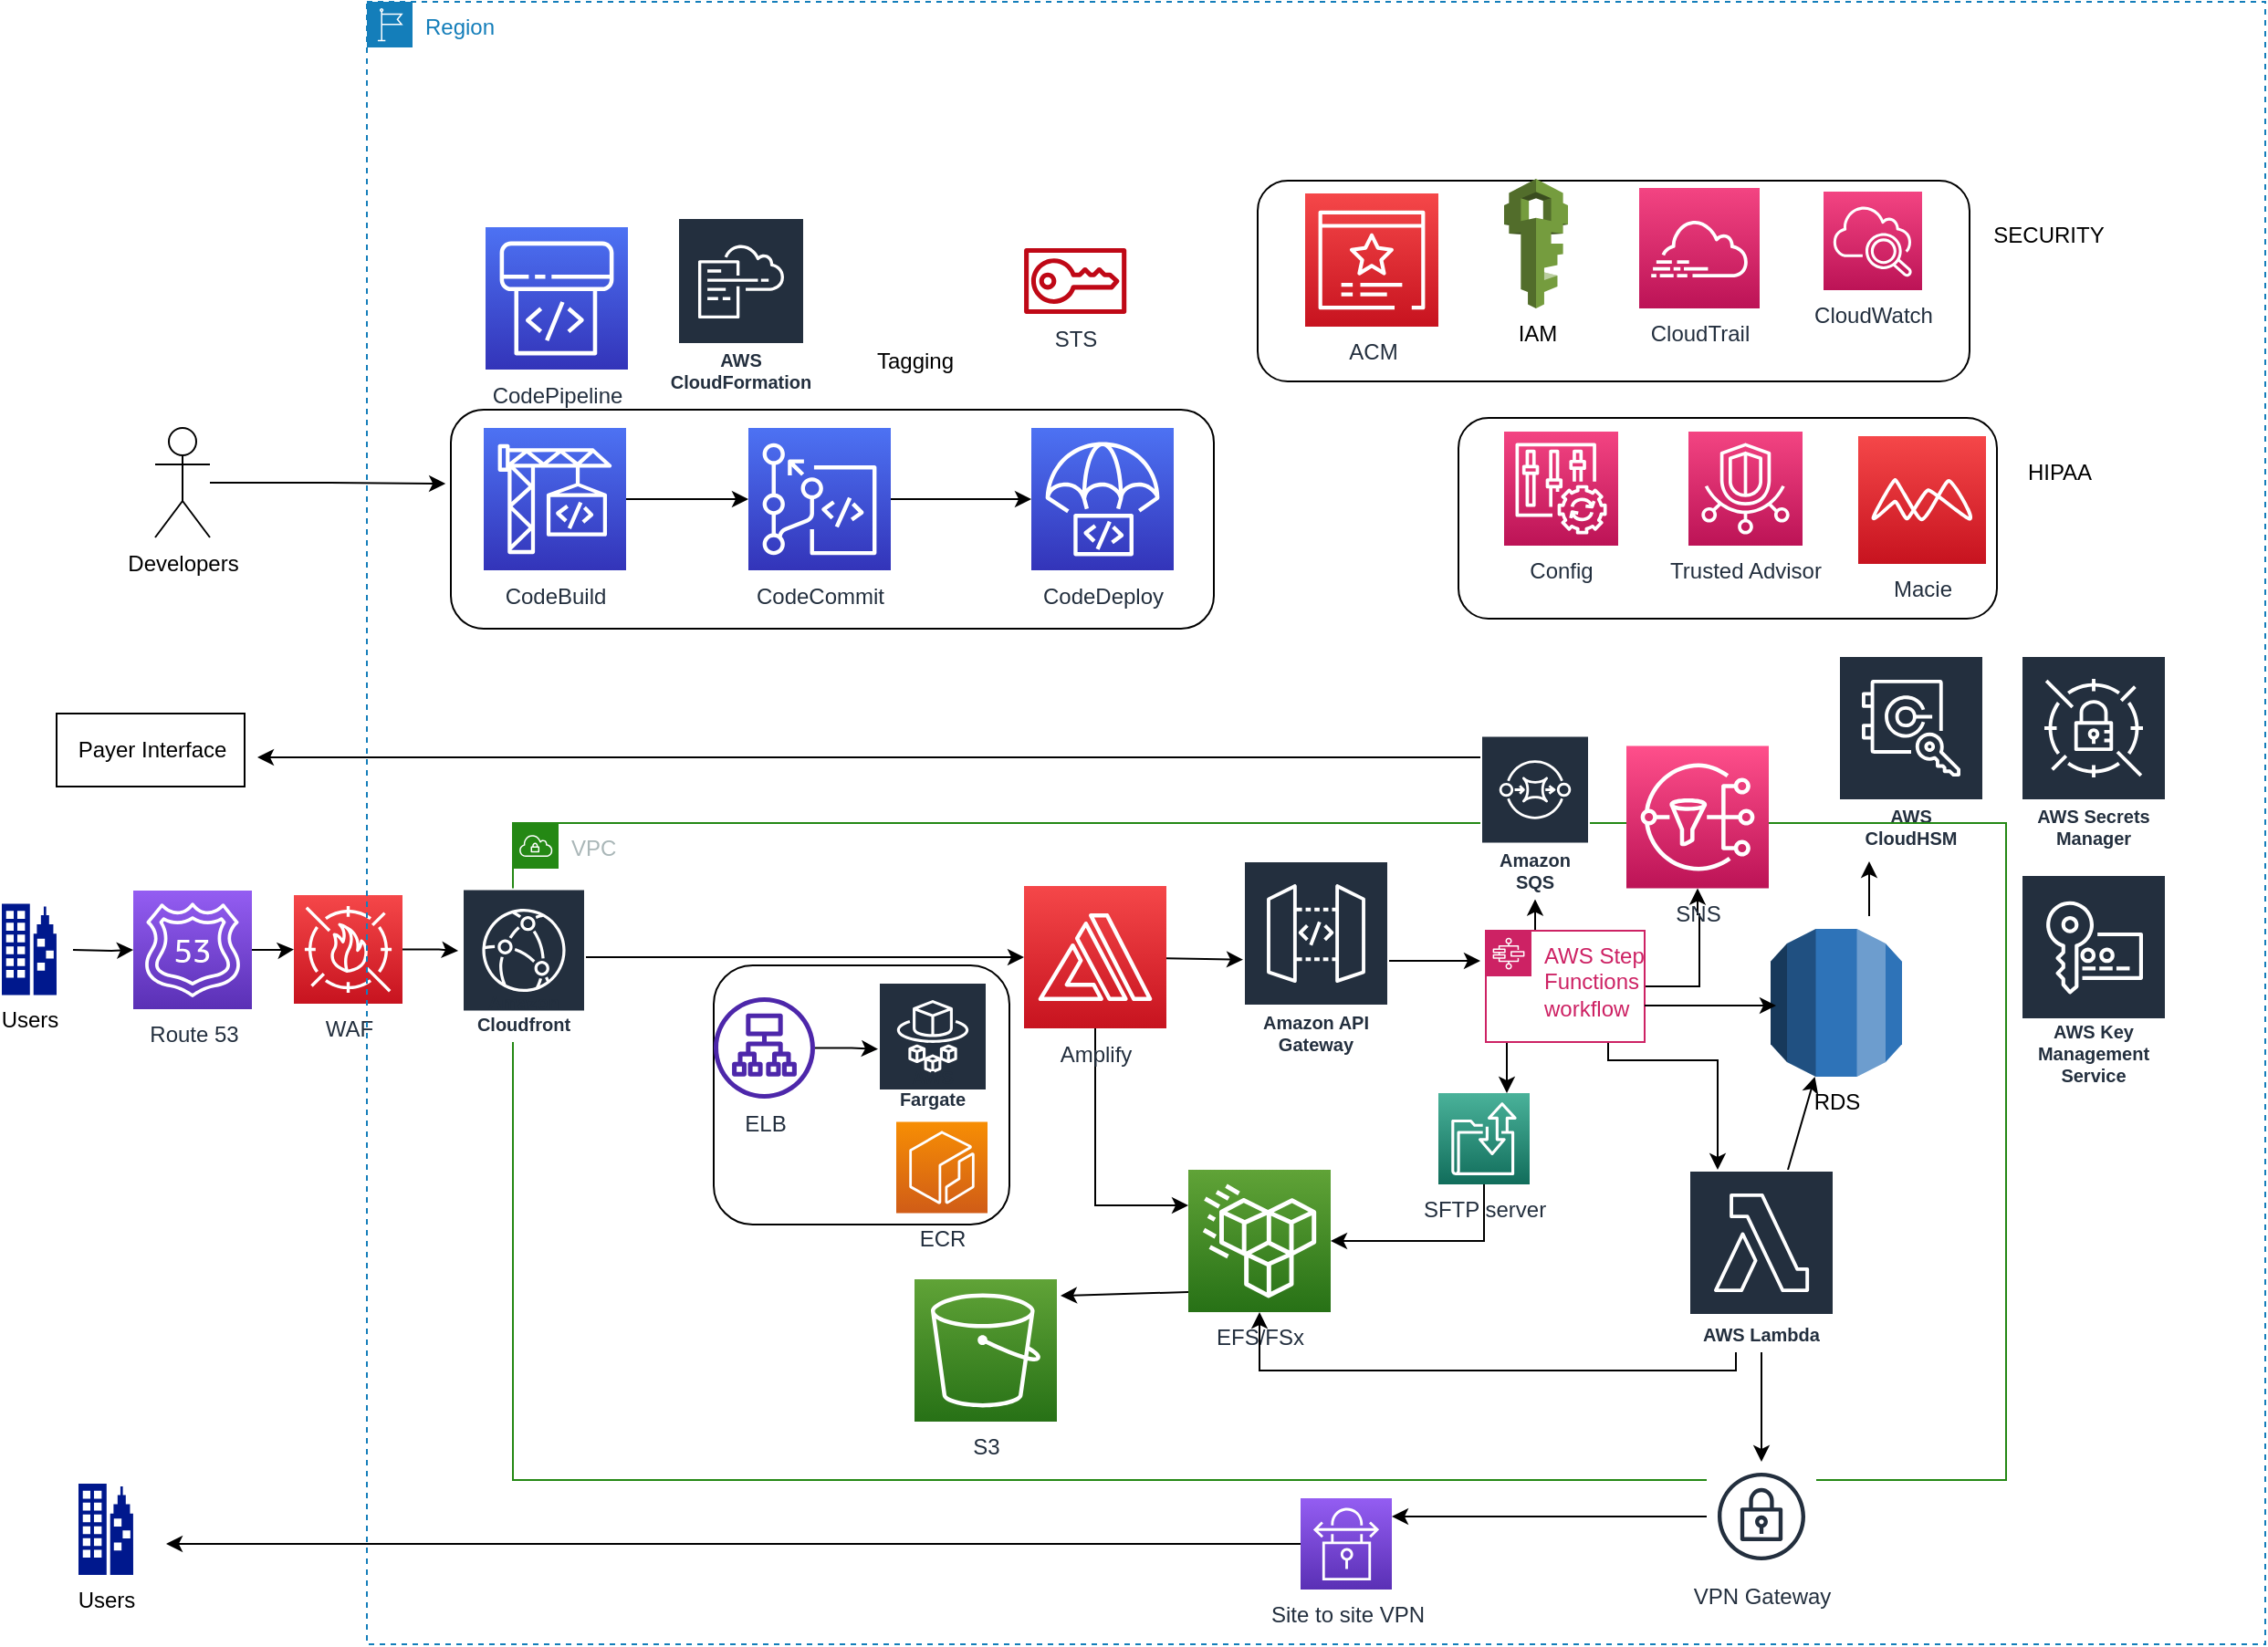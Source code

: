<mxfile version="20.8.22" type="github" pages="2">
  <diagram id="bheKdWdxJDdxxjgBm_PC" name="MaxRTE">
    <mxGraphModel dx="2524" dy="1922" grid="1" gridSize="10" guides="1" tooltips="1" connect="1" arrows="1" fold="1" page="1" pageScale="1" pageWidth="850" pageHeight="1100" math="0" shadow="0">
      <root>
        <mxCell id="0" />
        <mxCell id="1" parent="0" />
        <mxCell id="yPXykL4vVdgG9a6Ruy27-3" value="" style="edgeStyle=none;rounded=0;orthogonalLoop=1;jettySize=auto;html=1;" parent="1" source="lHm5pYzWGTwYRZ6rRhx0-1" target="yPXykL4vVdgG9a6Ruy27-1" edge="1">
          <mxGeometry relative="1" as="geometry" />
        </mxCell>
        <mxCell id="eZS3xSQGko_UAFB4OBdT-1" style="edgeStyle=orthogonalEdgeStyle;rounded=0;orthogonalLoop=1;jettySize=auto;html=1;entryX=0;entryY=0.25;entryDx=0;entryDy=0;entryPerimeter=0;exitX=0.5;exitY=1;exitDx=0;exitDy=0;exitPerimeter=0;" parent="1" source="lHm5pYzWGTwYRZ6rRhx0-1" target="lHm5pYzWGTwYRZ6rRhx0-4" edge="1">
          <mxGeometry relative="1" as="geometry" />
        </mxCell>
        <mxCell id="lHm5pYzWGTwYRZ6rRhx0-1" value="Amplify" style="sketch=0;points=[[0,0,0],[0.25,0,0],[0.5,0,0],[0.75,0,0],[1,0,0],[0,1,0],[0.25,1,0],[0.5,1,0],[0.75,1,0],[1,1,0],[0,0.25,0],[0,0.5,0],[0,0.75,0],[1,0.25,0],[1,0.5,0],[1,0.75,0]];outlineConnect=0;fontColor=#232F3E;gradientColor=#F54749;gradientDirection=north;fillColor=#C7131F;strokeColor=#ffffff;dashed=0;verticalLabelPosition=bottom;verticalAlign=top;align=center;html=1;fontSize=12;fontStyle=0;aspect=fixed;shape=mxgraph.aws4.resourceIcon;resIcon=mxgraph.aws4.amplify;" parent="1" vertex="1">
          <mxGeometry x="160" y="244.5" width="78" height="78" as="geometry" />
        </mxCell>
        <mxCell id="yPXykL4vVdgG9a6Ruy27-6" value="" style="edgeStyle=orthogonalEdgeStyle;rounded=0;orthogonalLoop=1;jettySize=auto;html=1;" parent="1" source="lHm5pYzWGTwYRZ6rRhx0-2" target="lHm5pYzWGTwYRZ6rRhx0-23" edge="1">
          <mxGeometry relative="1" as="geometry">
            <Array as="points">
              <mxPoint x="530" y="260" />
              <mxPoint x="529" y="260" />
            </Array>
          </mxGeometry>
        </mxCell>
        <mxCell id="jC9qFEVSS9fCuGW1DAuz-8" style="edgeStyle=orthogonalEdgeStyle;rounded=0;orthogonalLoop=1;jettySize=auto;html=1;" edge="1" parent="1" source="lHm5pYzWGTwYRZ6rRhx0-2" target="jC9qFEVSS9fCuGW1DAuz-6">
          <mxGeometry relative="1" as="geometry">
            <Array as="points">
              <mxPoint x="440" y="260" />
              <mxPoint x="440" y="260" />
            </Array>
          </mxGeometry>
        </mxCell>
        <mxCell id="XAj6okw91tCMSRcj7K4q-4" style="edgeStyle=orthogonalEdgeStyle;rounded=0;orthogonalLoop=1;jettySize=auto;html=1;entryX=0.75;entryY=0;entryDx=0;entryDy=0;entryPerimeter=0;" edge="1" parent="1" source="lHm5pYzWGTwYRZ6rRhx0-2" target="XAj6okw91tCMSRcj7K4q-1">
          <mxGeometry relative="1" as="geometry">
            <Array as="points">
              <mxPoint x="425" y="350" />
            </Array>
          </mxGeometry>
        </mxCell>
        <mxCell id="XAj6okw91tCMSRcj7K4q-6" style="edgeStyle=orthogonalEdgeStyle;rounded=0;orthogonalLoop=1;jettySize=auto;html=1;" edge="1" parent="1" source="lHm5pYzWGTwYRZ6rRhx0-2" target="sQa-wAJVE0qs__E2zI63-1">
          <mxGeometry relative="1" as="geometry">
            <Array as="points">
              <mxPoint x="480" y="340" />
              <mxPoint x="540" y="340" />
            </Array>
          </mxGeometry>
        </mxCell>
        <mxCell id="lHm5pYzWGTwYRZ6rRhx0-2" value="AWS Step Functions workflow" style="points=[[0,0],[0.25,0],[0.5,0],[0.75,0],[1,0],[1,0.25],[1,0.5],[1,0.75],[1,1],[0.75,1],[0.5,1],[0.25,1],[0,1],[0,0.75],[0,0.5],[0,0.25]];outlineConnect=0;gradientColor=none;html=1;whiteSpace=wrap;fontSize=12;fontStyle=0;container=1;pointerEvents=0;collapsible=0;recursiveResize=0;shape=mxgraph.aws4.group;grIcon=mxgraph.aws4.group_aws_step_functions_workflow;strokeColor=#CD2264;fillColor=none;verticalAlign=top;align=left;spacingLeft=30;fontColor=#CD2264;dashed=0;" parent="1" vertex="1">
          <mxGeometry x="413" y="269" width="87" height="61" as="geometry" />
        </mxCell>
        <mxCell id="lHm5pYzWGTwYRZ6rRhx0-24" value="" style="edgeStyle=none;rounded=0;orthogonalLoop=1;jettySize=auto;html=1;exitX=0;exitY=1;exitDx=0;exitDy=0;exitPerimeter=0;" parent="1" edge="1">
          <mxGeometry relative="1" as="geometry">
            <mxPoint x="250" y="467" as="sourcePoint" />
            <mxPoint x="180" y="469" as="targetPoint" />
          </mxGeometry>
        </mxCell>
        <mxCell id="lHm5pYzWGTwYRZ6rRhx0-4" value="EFS/FSx" style="sketch=0;points=[[0,0,0],[0.25,0,0],[0.5,0,0],[0.75,0,0],[1,0,0],[0,1,0],[0.25,1,0],[0.5,1,0],[0.75,1,0],[1,1,0],[0,0.25,0],[0,0.5,0],[0,0.75,0],[1,0.25,0],[1,0.5,0],[1,0.75,0]];outlineConnect=0;fontColor=#232F3E;gradientColor=#60A337;gradientDirection=north;fillColor=#277116;strokeColor=#ffffff;dashed=0;verticalLabelPosition=bottom;verticalAlign=top;align=center;html=1;fontSize=12;fontStyle=0;aspect=fixed;shape=mxgraph.aws4.resourceIcon;resIcon=mxgraph.aws4.efs_standard;" parent="1" vertex="1">
          <mxGeometry x="250" y="400" width="78" height="78" as="geometry" />
        </mxCell>
        <mxCell id="lHm5pYzWGTwYRZ6rRhx0-14" style="edgeStyle=orthogonalEdgeStyle;rounded=0;orthogonalLoop=1;jettySize=auto;html=1;" parent="1" edge="1">
          <mxGeometry relative="1" as="geometry">
            <mxPoint x="623" y="231" as="targetPoint" />
            <mxPoint x="623" y="261" as="sourcePoint" />
          </mxGeometry>
        </mxCell>
        <mxCell id="lHm5pYzWGTwYRZ6rRhx0-5" value="RDS" style="outlineConnect=0;dashed=0;verticalLabelPosition=bottom;verticalAlign=top;align=center;html=1;shape=mxgraph.aws3.rds;fillColor=#2E73B8;gradientColor=none;" parent="1" vertex="1">
          <mxGeometry x="569" y="268" width="72" height="81" as="geometry" />
        </mxCell>
        <mxCell id="lHm5pYzWGTwYRZ6rRhx0-6" value="AWS CloudHSM" style="sketch=0;outlineConnect=0;fontColor=#232F3E;gradientColor=none;strokeColor=#ffffff;fillColor=#232F3E;dashed=0;verticalLabelPosition=middle;verticalAlign=bottom;align=center;html=1;whiteSpace=wrap;fontSize=10;fontStyle=1;spacing=3;shape=mxgraph.aws4.productIcon;prIcon=mxgraph.aws4.cloudhsm;" parent="1" vertex="1">
          <mxGeometry x="606" y="118" width="80" height="110" as="geometry" />
        </mxCell>
        <mxCell id="Gslmsh7NF-PHZ5TLiP44-1" value="AWS Secrets Manager" style="sketch=0;outlineConnect=0;fontColor=#232F3E;gradientColor=none;strokeColor=#ffffff;fillColor=#232F3E;dashed=0;verticalLabelPosition=middle;verticalAlign=bottom;align=center;html=1;whiteSpace=wrap;fontSize=10;fontStyle=1;spacing=3;shape=mxgraph.aws4.productIcon;prIcon=mxgraph.aws4.secrets_manager;" parent="1" vertex="1">
          <mxGeometry x="706" y="118" width="80" height="110" as="geometry" />
        </mxCell>
        <mxCell id="yPXykL4vVdgG9a6Ruy27-4" style="edgeStyle=none;rounded=0;orthogonalLoop=1;jettySize=auto;html=1;" parent="1" source="yPXykL4vVdgG9a6Ruy27-1" edge="1">
          <mxGeometry relative="1" as="geometry">
            <mxPoint x="410" y="285.5" as="targetPoint" />
          </mxGeometry>
        </mxCell>
        <mxCell id="yPXykL4vVdgG9a6Ruy27-1" value="Amazon API Gateway" style="sketch=0;outlineConnect=0;fontColor=#232F3E;gradientColor=none;strokeColor=#ffffff;fillColor=#232F3E;dashed=0;verticalLabelPosition=middle;verticalAlign=bottom;align=center;html=1;whiteSpace=wrap;fontSize=10;fontStyle=1;spacing=3;shape=mxgraph.aws4.productIcon;prIcon=mxgraph.aws4.api_gateway;" parent="1" vertex="1">
          <mxGeometry x="280" y="230.5" width="80" height="110" as="geometry" />
        </mxCell>
        <mxCell id="sQa-wAJVE0qs__E2zI63-5" value="" style="edgeStyle=none;rounded=0;orthogonalLoop=1;jettySize=auto;html=1;" parent="1" source="sQa-wAJVE0qs__E2zI63-1" target="lHm5pYzWGTwYRZ6rRhx0-5" edge="1">
          <mxGeometry relative="1" as="geometry" />
        </mxCell>
        <mxCell id="sQa-wAJVE0qs__E2zI63-11" style="edgeStyle=orthogonalEdgeStyle;rounded=0;orthogonalLoop=1;jettySize=auto;html=1;entryX=0.5;entryY=1;entryDx=0;entryDy=0;entryPerimeter=0;" parent="1" source="sQa-wAJVE0qs__E2zI63-1" target="lHm5pYzWGTwYRZ6rRhx0-4" edge="1">
          <mxGeometry relative="1" as="geometry">
            <Array as="points">
              <mxPoint x="550" y="510" />
              <mxPoint x="289" y="510" />
            </Array>
          </mxGeometry>
        </mxCell>
        <mxCell id="sQa-wAJVE0qs__E2zI63-10" value="" style="edgeStyle=none;rounded=0;orthogonalLoop=1;jettySize=auto;html=1;exitX=0;exitY=0.5;exitDx=0;exitDy=0;exitPerimeter=0;" parent="1" source="sQa-wAJVE0qs__E2zI63-6" edge="1">
          <mxGeometry relative="1" as="geometry">
            <mxPoint x="630" y="618" as="sourcePoint" />
            <mxPoint x="-310" y="605" as="targetPoint" />
          </mxGeometry>
        </mxCell>
        <mxCell id="sQa-wAJVE0qs__E2zI63-8" value="VPC" style="points=[[0,0],[0.25,0],[0.5,0],[0.75,0],[1,0],[1,0.25],[1,0.5],[1,0.75],[1,1],[0.75,1],[0.5,1],[0.25,1],[0,1],[0,0.75],[0,0.5],[0,0.25]];outlineConnect=0;gradientColor=none;html=1;whiteSpace=wrap;fontSize=12;fontStyle=0;container=1;pointerEvents=0;collapsible=0;recursiveResize=0;shape=mxgraph.aws4.group;grIcon=mxgraph.aws4.group_vpc;strokeColor=#248814;fillColor=none;verticalAlign=top;align=left;spacingLeft=30;fontColor=#AAB7B8;dashed=0;" parent="1" vertex="1">
          <mxGeometry x="-120" y="210" width="818" height="360" as="geometry" />
        </mxCell>
        <mxCell id="JebNU88CJQG99LWVZyKA-1" value="" style="edgeStyle=orthogonalEdgeStyle;rounded=0;orthogonalLoop=1;jettySize=auto;html=1;" parent="1" source="JebNU88CJQG99LWVZyKA-2" target="JebNU88CJQG99LWVZyKA-5" edge="1">
          <mxGeometry relative="1" as="geometry" />
        </mxCell>
        <mxCell id="JebNU88CJQG99LWVZyKA-2" value="Route 53" style="sketch=0;points=[[0,0,0],[0.25,0,0],[0.5,0,0],[0.75,0,0],[1,0,0],[0,1,0],[0.25,1,0],[0.5,1,0],[0.75,1,0],[1,1,0],[0,0.25,0],[0,0.5,0],[0,0.75,0],[1,0.25,0],[1,0.5,0],[1,0.75,0]];outlineConnect=0;fontColor=#232F3E;gradientColor=#945DF2;gradientDirection=north;fillColor=#5A30B5;strokeColor=#ffffff;dashed=0;verticalLabelPosition=bottom;verticalAlign=top;align=center;html=1;fontSize=12;fontStyle=0;aspect=fixed;shape=mxgraph.aws4.resourceIcon;resIcon=mxgraph.aws4.route_53;" parent="1" vertex="1">
          <mxGeometry x="-328" y="247" width="65" height="65" as="geometry" />
        </mxCell>
        <mxCell id="JebNU88CJQG99LWVZyKA-3" value="" style="edgeStyle=orthogonalEdgeStyle;rounded=0;orthogonalLoop=1;jettySize=auto;html=1;" parent="1" target="JebNU88CJQG99LWVZyKA-2" edge="1">
          <mxGeometry relative="1" as="geometry">
            <mxPoint x="-361" y="279.5" as="sourcePoint" />
          </mxGeometry>
        </mxCell>
        <mxCell id="0eNmcDPVIUEGgoxXKB1A-2" value="" style="edgeStyle=orthogonalEdgeStyle;rounded=0;orthogonalLoop=1;jettySize=auto;html=1;entryX=-0.029;entryY=0.407;entryDx=0;entryDy=0;entryPerimeter=0;" parent="1" source="JebNU88CJQG99LWVZyKA-5" target="0eNmcDPVIUEGgoxXKB1A-1" edge="1">
          <mxGeometry relative="1" as="geometry" />
        </mxCell>
        <mxCell id="JebNU88CJQG99LWVZyKA-5" value="WAF" style="sketch=0;points=[[0,0,0],[0.25,0,0],[0.5,0,0],[0.75,0,0],[1,0,0],[0,1,0],[0.25,1,0],[0.5,1,0],[0.75,1,0],[1,1,0],[0,0.25,0],[0,0.5,0],[0,0.75,0],[1,0.25,0],[1,0.5,0],[1,0.75,0]];outlineConnect=0;fontColor=#232F3E;gradientColor=#F54749;gradientDirection=north;fillColor=#C7131F;strokeColor=#ffffff;dashed=0;verticalLabelPosition=bottom;verticalAlign=top;align=center;html=1;fontSize=12;fontStyle=0;aspect=fixed;shape=mxgraph.aws4.resourceIcon;resIcon=mxgraph.aws4.waf;" parent="1" vertex="1">
          <mxGeometry x="-240" y="249.5" width="59.5" height="59.5" as="geometry" />
        </mxCell>
        <mxCell id="cL5m73lOZh0V7bfWZF7K-1" value="" style="rounded=1;whiteSpace=wrap;html=1;" parent="1" vertex="1">
          <mxGeometry x="-154" y="-16.5" width="418" height="120" as="geometry" />
        </mxCell>
        <mxCell id="cL5m73lOZh0V7bfWZF7K-2" value="" style="edgeStyle=orthogonalEdgeStyle;rounded=0;orthogonalLoop=1;jettySize=auto;html=1;" parent="1" source="cL5m73lOZh0V7bfWZF7K-3" target="cL5m73lOZh0V7bfWZF7K-6" edge="1">
          <mxGeometry relative="1" as="geometry" />
        </mxCell>
        <mxCell id="cL5m73lOZh0V7bfWZF7K-3" value="CodeCommit" style="sketch=0;points=[[0,0,0],[0.25,0,0],[0.5,0,0],[0.75,0,0],[1,0,0],[0,1,0],[0.25,1,0],[0.5,1,0],[0.75,1,0],[1,1,0],[0,0.25,0],[0,0.5,0],[0,0.75,0],[1,0.25,0],[1,0.5,0],[1,0.75,0]];outlineConnect=0;fontColor=#232F3E;gradientColor=#4D72F3;gradientDirection=north;fillColor=#3334B9;strokeColor=#ffffff;dashed=0;verticalLabelPosition=bottom;verticalAlign=top;align=center;html=1;fontSize=12;fontStyle=0;aspect=fixed;shape=mxgraph.aws4.resourceIcon;resIcon=mxgraph.aws4.codecommit;" parent="1" vertex="1">
          <mxGeometry x="9" y="-6.5" width="78" height="78" as="geometry" />
        </mxCell>
        <mxCell id="cL5m73lOZh0V7bfWZF7K-4" value="" style="edgeStyle=orthogonalEdgeStyle;rounded=0;orthogonalLoop=1;jettySize=auto;html=1;" parent="1" source="cL5m73lOZh0V7bfWZF7K-5" target="cL5m73lOZh0V7bfWZF7K-3" edge="1">
          <mxGeometry relative="1" as="geometry" />
        </mxCell>
        <mxCell id="cL5m73lOZh0V7bfWZF7K-5" value="CodeBuild" style="sketch=0;points=[[0,0,0],[0.25,0,0],[0.5,0,0],[0.75,0,0],[1,0,0],[0,1,0],[0.25,1,0],[0.5,1,0],[0.75,1,0],[1,1,0],[0,0.25,0],[0,0.5,0],[0,0.75,0],[1,0.25,0],[1,0.5,0],[1,0.75,0]];outlineConnect=0;fontColor=#232F3E;gradientColor=#4D72F3;gradientDirection=north;fillColor=#3334B9;strokeColor=#ffffff;dashed=0;verticalLabelPosition=bottom;verticalAlign=top;align=center;html=1;fontSize=12;fontStyle=0;aspect=fixed;shape=mxgraph.aws4.resourceIcon;resIcon=mxgraph.aws4.codebuild;" parent="1" vertex="1">
          <mxGeometry x="-136" y="-6.5" width="78" height="78" as="geometry" />
        </mxCell>
        <mxCell id="cL5m73lOZh0V7bfWZF7K-6" value="CodeDeploy" style="sketch=0;points=[[0,0,0],[0.25,0,0],[0.5,0,0],[0.75,0,0],[1,0,0],[0,1,0],[0.25,1,0],[0.5,1,0],[0.75,1,0],[1,1,0],[0,0.25,0],[0,0.5,0],[0,0.75,0],[1,0.25,0],[1,0.5,0],[1,0.75,0]];outlineConnect=0;fontColor=#232F3E;gradientColor=#4D72F3;gradientDirection=north;fillColor=#3334B9;strokeColor=#ffffff;dashed=0;verticalLabelPosition=bottom;verticalAlign=top;align=center;html=1;fontSize=12;fontStyle=0;aspect=fixed;shape=mxgraph.aws4.resourceIcon;resIcon=mxgraph.aws4.codedeploy;" parent="1" vertex="1">
          <mxGeometry x="164" y="-6.5" width="78" height="78" as="geometry" />
        </mxCell>
        <mxCell id="cL5m73lOZh0V7bfWZF7K-7" value="CodePipeline" style="sketch=0;points=[[0,0,0],[0.25,0,0],[0.5,0,0],[0.75,0,0],[1,0,0],[0,1,0],[0.25,1,0],[0.5,1,0],[0.75,1,0],[1,1,0],[0,0.25,0],[0,0.5,0],[0,0.75,0],[1,0.25,0],[1,0.5,0],[1,0.75,0]];outlineConnect=0;fontColor=#232F3E;gradientColor=#4D72F3;gradientDirection=north;fillColor=#3334B9;strokeColor=#ffffff;dashed=0;verticalLabelPosition=bottom;verticalAlign=top;align=center;html=1;fontSize=12;fontStyle=0;aspect=fixed;shape=mxgraph.aws4.resourceIcon;resIcon=mxgraph.aws4.codepipeline;" parent="1" vertex="1">
          <mxGeometry x="-135" y="-116.5" width="78" height="78" as="geometry" />
        </mxCell>
        <mxCell id="cL5m73lOZh0V7bfWZF7K-8" style="edgeStyle=orthogonalEdgeStyle;rounded=0;orthogonalLoop=1;jettySize=auto;html=1;entryX=-0.007;entryY=0.338;entryDx=0;entryDy=0;entryPerimeter=0;" parent="1" source="cL5m73lOZh0V7bfWZF7K-9" target="cL5m73lOZh0V7bfWZF7K-1" edge="1">
          <mxGeometry relative="1" as="geometry">
            <mxPoint x="-226" y="23.5" as="targetPoint" />
          </mxGeometry>
        </mxCell>
        <mxCell id="cL5m73lOZh0V7bfWZF7K-9" value="Developers" style="shape=umlActor;verticalLabelPosition=bottom;verticalAlign=top;html=1;outlineConnect=0;" parent="1" vertex="1">
          <mxGeometry x="-316" y="-6.5" width="30" height="60" as="geometry" />
        </mxCell>
        <mxCell id="dU4BXsjxhqeicer3mjZO-4" value="Region" style="points=[[0,0],[0.25,0],[0.5,0],[0.75,0],[1,0],[1,0.25],[1,0.5],[1,0.75],[1,1],[0.75,1],[0.5,1],[0.25,1],[0,1],[0,0.75],[0,0.5],[0,0.25]];outlineConnect=0;gradientColor=none;html=1;whiteSpace=wrap;fontSize=12;fontStyle=0;container=1;pointerEvents=0;collapsible=0;recursiveResize=0;shape=mxgraph.aws4.group;grIcon=mxgraph.aws4.group_region;strokeColor=#147EBA;fillColor=none;verticalAlign=top;align=left;spacingLeft=30;fontColor=#147EBA;dashed=1;" parent="1" vertex="1">
          <mxGeometry x="-200" y="-240" width="1040" height="900" as="geometry" />
        </mxCell>
        <mxCell id="vxzUqHN5WOFup0UGfH7t-7" value="" style="rounded=1;whiteSpace=wrap;html=1;" parent="dU4BXsjxhqeicer3mjZO-4" vertex="1">
          <mxGeometry x="598" y="228" width="295" height="110" as="geometry" />
        </mxCell>
        <mxCell id="vxzUqHN5WOFup0UGfH7t-5" value="" style="rounded=1;whiteSpace=wrap;html=1;" parent="dU4BXsjxhqeicer3mjZO-4" vertex="1">
          <mxGeometry x="488" y="98" width="390" height="110" as="geometry" />
        </mxCell>
        <mxCell id="cL5m73lOZh0V7bfWZF7K-16" value="Macie" style="sketch=0;points=[[0,0,0],[0.25,0,0],[0.5,0,0],[0.75,0,0],[1,0,0],[0,1,0],[0.25,1,0],[0.5,1,0],[0.75,1,0],[1,1,0],[0,0.25,0],[0,0.5,0],[0,0.75,0],[1,0.25,0],[1,0.5,0],[1,0.75,0]];outlineConnect=0;fontColor=#232F3E;gradientColor=#F54749;gradientDirection=north;fillColor=#C7131F;strokeColor=#ffffff;dashed=0;verticalLabelPosition=bottom;verticalAlign=top;align=center;html=1;fontSize=12;fontStyle=0;aspect=fixed;shape=mxgraph.aws4.resourceIcon;resIcon=mxgraph.aws4.macie;" parent="dU4BXsjxhqeicer3mjZO-4" vertex="1">
          <mxGeometry x="817" y="238" width="70" height="70" as="geometry" />
        </mxCell>
        <mxCell id="cL5m73lOZh0V7bfWZF7K-15" value="STS" style="sketch=0;outlineConnect=0;fontColor=#232F3E;gradientColor=none;fillColor=#BF0816;strokeColor=none;dashed=0;verticalLabelPosition=bottom;verticalAlign=top;align=center;html=1;fontSize=12;fontStyle=0;aspect=fixed;pointerEvents=1;shape=mxgraph.aws4.sts;" parent="dU4BXsjxhqeicer3mjZO-4" vertex="1">
          <mxGeometry x="360" y="135" width="56.16" height="36" as="geometry" />
        </mxCell>
        <mxCell id="cL5m73lOZh0V7bfWZF7K-14" value="ACM" style="sketch=0;points=[[0,0,0],[0.25,0,0],[0.5,0,0],[0.75,0,0],[1,0,0],[0,1,0],[0.25,1,0],[0.5,1,0],[0.75,1,0],[1,1,0],[0,0.25,0],[0,0.5,0],[0,0.75,0],[1,0.25,0],[1,0.5,0],[1,0.75,0]];outlineConnect=0;fontColor=#232F3E;gradientColor=#F54749;gradientDirection=north;fillColor=#C7131F;strokeColor=#ffffff;dashed=0;verticalLabelPosition=bottom;verticalAlign=top;align=center;html=1;fontSize=12;fontStyle=0;aspect=fixed;shape=mxgraph.aws4.resourceIcon;resIcon=mxgraph.aws4.certificate_manager_3;" parent="dU4BXsjxhqeicer3mjZO-4" vertex="1">
          <mxGeometry x="514" y="105" width="73" height="73" as="geometry" />
        </mxCell>
        <mxCell id="0eNmcDPVIUEGgoxXKB1A-1" value="Amazon Cloudfront" style="sketch=0;outlineConnect=0;fontColor=#232F3E;gradientColor=none;strokeColor=#ffffff;fillColor=#232F3E;dashed=0;verticalLabelPosition=middle;verticalAlign=bottom;align=center;html=1;whiteSpace=wrap;fontSize=10;fontStyle=1;spacing=3;shape=mxgraph.aws4.productIcon;prIcon=mxgraph.aws4.cloudfront;" parent="dU4BXsjxhqeicer3mjZO-4" vertex="1">
          <mxGeometry x="52" y="485.75" width="68" height="84.25" as="geometry" />
        </mxCell>
        <mxCell id="vxzUqHN5WOFup0UGfH7t-13" value="" style="rounded=1;whiteSpace=wrap;html=1;" parent="dU4BXsjxhqeicer3mjZO-4" vertex="1">
          <mxGeometry x="190" y="528" width="162" height="142" as="geometry" />
        </mxCell>
        <mxCell id="lHm5pYzWGTwYRZ6rRhx0-29" value="AWS Fargate" style="sketch=0;outlineConnect=0;fontColor=#232F3E;gradientColor=none;strokeColor=#ffffff;fillColor=#232F3E;dashed=0;verticalLabelPosition=middle;verticalAlign=bottom;align=center;html=1;whiteSpace=wrap;fontSize=10;fontStyle=1;spacing=3;shape=mxgraph.aws4.productIcon;prIcon=mxgraph.aws4.fargate;" parent="dU4BXsjxhqeicer3mjZO-4" vertex="1">
          <mxGeometry x="280" y="537" width="60" height="73.75" as="geometry" />
        </mxCell>
        <mxCell id="cL5m73lOZh0V7bfWZF7K-10" value="ECR" style="sketch=0;points=[[0,0,0],[0.25,0,0],[0.5,0,0],[0.75,0,0],[1,0,0],[0,1,0],[0.25,1,0],[0.5,1,0],[0.75,1,0],[1,1,0],[0,0.25,0],[0,0.5,0],[0,0.75,0],[1,0.25,0],[1,0.5,0],[1,0.75,0]];outlineConnect=0;fontColor=#232F3E;gradientColor=#F78E04;gradientDirection=north;fillColor=#D05C17;strokeColor=#ffffff;dashed=0;verticalLabelPosition=bottom;verticalAlign=top;align=center;html=1;fontSize=12;fontStyle=0;aspect=fixed;shape=mxgraph.aws4.resourceIcon;resIcon=mxgraph.aws4.ecr;" parent="dU4BXsjxhqeicer3mjZO-4" vertex="1">
          <mxGeometry x="290" y="613.75" width="50" height="50" as="geometry" />
        </mxCell>
        <mxCell id="dU4BXsjxhqeicer3mjZO-1" value="ELB" style="sketch=0;outlineConnect=0;fontColor=#232F3E;gradientColor=none;fillColor=#4D27AA;strokeColor=none;dashed=0;verticalLabelPosition=bottom;verticalAlign=top;align=center;html=1;fontSize=12;fontStyle=0;aspect=fixed;pointerEvents=1;shape=mxgraph.aws4.application_load_balancer;" parent="dU4BXsjxhqeicer3mjZO-4" vertex="1">
          <mxGeometry x="190" y="545.5" width="55.5" height="55.5" as="geometry" />
        </mxCell>
        <mxCell id="dU4BXsjxhqeicer3mjZO-3" value="" style="edgeStyle=orthogonalEdgeStyle;rounded=0;orthogonalLoop=1;jettySize=auto;html=1;" parent="dU4BXsjxhqeicer3mjZO-4" source="dU4BXsjxhqeicer3mjZO-1" target="lHm5pYzWGTwYRZ6rRhx0-29" edge="1">
          <mxGeometry relative="1" as="geometry" />
        </mxCell>
        <mxCell id="lHm5pYzWGTwYRZ6rRhx0-23" value="SNS" style="sketch=0;points=[[0,0,0],[0.25,0,0],[0.5,0,0],[0.75,0,0],[1,0,0],[0,1,0],[0.25,1,0],[0.5,1,0],[0.75,1,0],[1,1,0],[0,0.25,0],[0,0.5,0],[0,0.75,0],[1,0.25,0],[1,0.5,0],[1,0.75,0]];outlineConnect=0;fontColor=#232F3E;gradientColor=#FF4F8B;gradientDirection=north;fillColor=#BC1356;strokeColor=#ffffff;dashed=0;verticalLabelPosition=bottom;verticalAlign=top;align=center;html=1;fontSize=12;fontStyle=0;aspect=fixed;shape=mxgraph.aws4.resourceIcon;resIcon=mxgraph.aws4.sns;" parent="dU4BXsjxhqeicer3mjZO-4" vertex="1">
          <mxGeometry x="690" y="407.75" width="78" height="78" as="geometry" />
        </mxCell>
        <mxCell id="lHm5pYzWGTwYRZ6rRhx0-3" value="S3" style="sketch=0;points=[[0,0,0],[0.25,0,0],[0.5,0,0],[0.75,0,0],[1,0,0],[0,1,0],[0.25,1,0],[0.5,1,0],[0.75,1,0],[1,1,0],[0,0.25,0],[0,0.5,0],[0,0.75,0],[1,0.25,0],[1,0.5,0],[1,0.75,0]];outlineConnect=0;fontColor=#232F3E;gradientColor=#60A337;gradientDirection=north;fillColor=#277116;strokeColor=#ffffff;dashed=0;verticalLabelPosition=bottom;verticalAlign=top;align=center;html=1;fontSize=12;fontStyle=0;aspect=fixed;shape=mxgraph.aws4.resourceIcon;resIcon=mxgraph.aws4.s3;" parent="dU4BXsjxhqeicer3mjZO-4" vertex="1">
          <mxGeometry x="300" y="700" width="78" height="78" as="geometry" />
        </mxCell>
        <mxCell id="jC9qFEVSS9fCuGW1DAuz-2" style="edgeStyle=orthogonalEdgeStyle;rounded=0;orthogonalLoop=1;jettySize=auto;html=1;" edge="1" parent="dU4BXsjxhqeicer3mjZO-4" source="sQa-wAJVE0qs__E2zI63-1" target="jC9qFEVSS9fCuGW1DAuz-1">
          <mxGeometry relative="1" as="geometry" />
        </mxCell>
        <mxCell id="sQa-wAJVE0qs__E2zI63-1" value="AWS Lambda" style="sketch=0;outlineConnect=0;fontColor=#232F3E;gradientColor=none;strokeColor=#ffffff;fillColor=#232F3E;dashed=0;verticalLabelPosition=middle;verticalAlign=bottom;align=center;html=1;whiteSpace=wrap;fontSize=10;fontStyle=1;spacing=3;shape=mxgraph.aws4.productIcon;prIcon=mxgraph.aws4.lambda;" parent="dU4BXsjxhqeicer3mjZO-4" vertex="1">
          <mxGeometry x="724" y="640" width="80" height="100" as="geometry" />
        </mxCell>
        <mxCell id="TaXMixEk9pz3yE47F7tu-2" value="AWS CloudFormation" style="sketch=0;outlineConnect=0;fontColor=#232F3E;gradientColor=none;strokeColor=#ffffff;fillColor=#232F3E;dashed=0;verticalLabelPosition=middle;verticalAlign=bottom;align=center;html=1;whiteSpace=wrap;fontSize=10;fontStyle=1;spacing=3;shape=mxgraph.aws4.productIcon;prIcon=mxgraph.aws4.cloudformation;" parent="dU4BXsjxhqeicer3mjZO-4" vertex="1">
          <mxGeometry x="170" y="118" width="70" height="100" as="geometry" />
        </mxCell>
        <mxCell id="TaXMixEk9pz3yE47F7tu-3" value="Tagging" style="shape=image;html=1;verticalAlign=top;verticalLabelPosition=bottom;labelBackgroundColor=#ffffff;imageAspect=0;aspect=fixed;image=https://cdn4.iconfinder.com/data/icons/online-marketing-hand-drawn-vol-4/52/tag__business__ecommerce__tagging__marketing__pricetag__sale-128.png" parent="dU4BXsjxhqeicer3mjZO-4" vertex="1">
          <mxGeometry x="270" y="123" width="60" height="60" as="geometry" />
        </mxCell>
        <mxCell id="UgWKCmI1h3rVBjiNeXVy-1" value="AWS Key Management Service" style="sketch=0;outlineConnect=0;fontColor=#232F3E;gradientColor=none;strokeColor=#ffffff;fillColor=#232F3E;dashed=0;verticalLabelPosition=middle;verticalAlign=bottom;align=center;html=1;whiteSpace=wrap;fontSize=10;fontStyle=1;spacing=3;shape=mxgraph.aws4.productIcon;prIcon=mxgraph.aws4.key_management_service;" parent="dU4BXsjxhqeicer3mjZO-4" vertex="1">
          <mxGeometry x="906" y="478" width="80" height="120" as="geometry" />
        </mxCell>
        <mxCell id="lHm5pYzWGTwYRZ6rRhx0-13" style="edgeStyle=orthogonalEdgeStyle;rounded=0;orthogonalLoop=1;jettySize=auto;html=1;" parent="dU4BXsjxhqeicer3mjZO-4" edge="1">
          <mxGeometry relative="1" as="geometry">
            <mxPoint x="772" y="550" as="targetPoint" />
            <Array as="points">
              <mxPoint x="710" y="550" />
              <mxPoint x="710" y="550" />
            </Array>
            <mxPoint x="700" y="550" as="sourcePoint" />
          </mxGeometry>
        </mxCell>
        <mxCell id="sQa-wAJVE0qs__E2zI63-6" value="Site to site VPN" style="sketch=0;points=[[0,0,0],[0.25,0,0],[0.5,0,0],[0.75,0,0],[1,0,0],[0,1,0],[0.25,1,0],[0.5,1,0],[0.75,1,0],[1,1,0],[0,0.25,0],[0,0.5,0],[0,0.75,0],[1,0.25,0],[1,0.5,0],[1,0.75,0]];outlineConnect=0;fontColor=#232F3E;gradientColor=#945DF2;gradientDirection=north;fillColor=#5A30B5;strokeColor=#ffffff;dashed=0;verticalLabelPosition=bottom;verticalAlign=top;align=center;html=1;fontSize=12;fontStyle=0;aspect=fixed;shape=mxgraph.aws4.resourceIcon;resIcon=mxgraph.aws4.site_to_site_vpn;" parent="dU4BXsjxhqeicer3mjZO-4" vertex="1">
          <mxGeometry x="511.5" y="820" width="50" height="50" as="geometry" />
        </mxCell>
        <mxCell id="jC9qFEVSS9fCuGW1DAuz-3" style="edgeStyle=orthogonalEdgeStyle;rounded=0;orthogonalLoop=1;jettySize=auto;html=1;" edge="1" parent="dU4BXsjxhqeicer3mjZO-4" source="jC9qFEVSS9fCuGW1DAuz-1" target="sQa-wAJVE0qs__E2zI63-6">
          <mxGeometry relative="1" as="geometry">
            <Array as="points">
              <mxPoint x="630" y="830" />
              <mxPoint x="630" y="830" />
            </Array>
          </mxGeometry>
        </mxCell>
        <mxCell id="jC9qFEVSS9fCuGW1DAuz-1" value="VPN Gateway" style="sketch=0;outlineConnect=0;fontColor=#232F3E;gradientColor=none;strokeColor=#232F3E;fillColor=#ffffff;dashed=0;verticalLabelPosition=bottom;verticalAlign=top;align=center;html=1;fontSize=12;fontStyle=0;aspect=fixed;shape=mxgraph.aws4.resourceIcon;resIcon=mxgraph.aws4.vpn_gateway;" vertex="1" parent="dU4BXsjxhqeicer3mjZO-4">
          <mxGeometry x="734" y="800" width="60" height="60" as="geometry" />
        </mxCell>
        <mxCell id="jC9qFEVSS9fCuGW1DAuz-6" value="Amazon SQS" style="sketch=0;outlineConnect=0;fontColor=#232F3E;gradientColor=none;strokeColor=#ffffff;fillColor=#232F3E;dashed=0;verticalLabelPosition=middle;verticalAlign=bottom;align=center;html=1;whiteSpace=wrap;fontSize=10;fontStyle=1;spacing=3;shape=mxgraph.aws4.productIcon;prIcon=mxgraph.aws4.sqs;" vertex="1" parent="dU4BXsjxhqeicer3mjZO-4">
          <mxGeometry x="610" y="401.75" width="60" height="90" as="geometry" />
        </mxCell>
        <mxCell id="XAj6okw91tCMSRcj7K4q-1" value="SFTP server" style="sketch=0;points=[[0,0,0],[0.25,0,0],[0.5,0,0],[0.75,0,0],[1,0,0],[0,1,0],[0.25,1,0],[0.5,1,0],[0.75,1,0],[1,1,0],[0,0.25,0],[0,0.5,0],[0,0.75,0],[1,0.25,0],[1,0.5,0],[1,0.75,0]];outlineConnect=0;fontColor=#232F3E;gradientColor=#4AB29A;gradientDirection=north;fillColor=#116D5B;strokeColor=#ffffff;dashed=0;verticalLabelPosition=bottom;verticalAlign=top;align=center;html=1;fontSize=12;fontStyle=0;aspect=fixed;shape=mxgraph.aws4.resourceIcon;resIcon=mxgraph.aws4.transfer_family;" vertex="1" parent="dU4BXsjxhqeicer3mjZO-4">
          <mxGeometry x="587" y="598" width="50" height="50" as="geometry" />
        </mxCell>
        <mxCell id="cL5m73lOZh0V7bfWZF7K-12" value="CloudTrail" style="sketch=0;points=[[0,0,0],[0.25,0,0],[0.5,0,0],[0.75,0,0],[1,0,0],[0,1,0],[0.25,1,0],[0.5,1,0],[0.75,1,0],[1,1,0],[0,0.25,0],[0,0.5,0],[0,0.75,0],[1,0.25,0],[1,0.5,0],[1,0.75,0]];points=[[0,0,0],[0.25,0,0],[0.5,0,0],[0.75,0,0],[1,0,0],[0,1,0],[0.25,1,0],[0.5,1,0],[0.75,1,0],[1,1,0],[0,0.25,0],[0,0.5,0],[0,0.75,0],[1,0.25,0],[1,0.5,0],[1,0.75,0]];outlineConnect=0;fontColor=#232F3E;gradientColor=#F34482;gradientDirection=north;fillColor=#BC1356;strokeColor=#ffffff;dashed=0;verticalLabelPosition=bottom;verticalAlign=top;align=center;html=1;fontSize=12;fontStyle=0;aspect=fixed;shape=mxgraph.aws4.resourceIcon;resIcon=mxgraph.aws4.cloudtrail;" parent="1" vertex="1">
          <mxGeometry x="497" y="-138" width="66" height="66" as="geometry" />
        </mxCell>
        <mxCell id="cL5m73lOZh0V7bfWZF7K-11" value="IAM" style="outlineConnect=0;dashed=0;verticalLabelPosition=bottom;verticalAlign=top;align=center;html=1;shape=mxgraph.aws3.iam;fillColor=#759C3E;gradientColor=none;" parent="1" vertex="1">
          <mxGeometry x="423" y="-143" width="35" height="71" as="geometry" />
        </mxCell>
        <mxCell id="cL5m73lOZh0V7bfWZF7K-13" value="CloudWatch" style="sketch=0;points=[[0,0,0],[0.25,0,0],[0.5,0,0],[0.75,0,0],[1,0,0],[0,1,0],[0.25,1,0],[0.5,1,0],[0.75,1,0],[1,1,0],[0,0.25,0],[0,0.5,0],[0,0.75,0],[1,0.25,0],[1,0.5,0],[1,0.75,0]];points=[[0,0,0],[0.25,0,0],[0.5,0,0],[0.75,0,0],[1,0,0],[0,1,0],[0.25,1,0],[0.5,1,0],[0.75,1,0],[1,1,0],[0,0.25,0],[0,0.5,0],[0,0.75,0],[1,0.25,0],[1,0.5,0],[1,0.75,0]];outlineConnect=0;fontColor=#232F3E;gradientColor=#F34482;gradientDirection=north;fillColor=#BC1356;strokeColor=#ffffff;dashed=0;verticalLabelPosition=bottom;verticalAlign=top;align=center;html=1;fontSize=12;fontStyle=0;aspect=fixed;shape=mxgraph.aws4.resourceIcon;resIcon=mxgraph.aws4.cloudwatch_2;" parent="1" vertex="1">
          <mxGeometry x="598" y="-136" width="54" height="54" as="geometry" />
        </mxCell>
        <mxCell id="cL5m73lOZh0V7bfWZF7K-17" value="Config" style="sketch=0;points=[[0,0,0],[0.25,0,0],[0.5,0,0],[0.75,0,0],[1,0,0],[0,1,0],[0.25,1,0],[0.5,1,0],[0.75,1,0],[1,1,0],[0,0.25,0],[0,0.5,0],[0,0.75,0],[1,0.25,0],[1,0.5,0],[1,0.75,0]];points=[[0,0,0],[0.25,0,0],[0.5,0,0],[0.75,0,0],[1,0,0],[0,1,0],[0.25,1,0],[0.5,1,0],[0.75,1,0],[1,1,0],[0,0.25,0],[0,0.5,0],[0,0.75,0],[1,0.25,0],[1,0.5,0],[1,0.75,0]];outlineConnect=0;fontColor=#232F3E;gradientColor=#F34482;gradientDirection=north;fillColor=#BC1356;strokeColor=#ffffff;dashed=0;verticalLabelPosition=bottom;verticalAlign=top;align=center;html=1;fontSize=12;fontStyle=0;aspect=fixed;shape=mxgraph.aws4.resourceIcon;resIcon=mxgraph.aws4.config;" parent="1" vertex="1">
          <mxGeometry x="423" y="-4.5" width="62.5" height="62.5" as="geometry" />
        </mxCell>
        <mxCell id="cL5m73lOZh0V7bfWZF7K-18" value="Trusted Advisor" style="sketch=0;points=[[0,0,0],[0.25,0,0],[0.5,0,0],[0.75,0,0],[1,0,0],[0,1,0],[0.25,1,0],[0.5,1,0],[0.75,1,0],[1,1,0],[0,0.25,0],[0,0.5,0],[0,0.75,0],[1,0.25,0],[1,0.5,0],[1,0.75,0]];points=[[0,0,0],[0.25,0,0],[0.5,0,0],[0.75,0,0],[1,0,0],[0,1,0],[0.25,1,0],[0.5,1,0],[0.75,1,0],[1,1,0],[0,0.25,0],[0,0.5,0],[0,0.75,0],[1,0.25,0],[1,0.5,0],[1,0.75,0]];outlineConnect=0;fontColor=#232F3E;gradientColor=#F34482;gradientDirection=north;fillColor=#BC1356;strokeColor=#ffffff;dashed=0;verticalLabelPosition=bottom;verticalAlign=top;align=center;html=1;fontSize=12;fontStyle=0;aspect=fixed;shape=mxgraph.aws4.resourceIcon;resIcon=mxgraph.aws4.trusted_advisor;" parent="1" vertex="1">
          <mxGeometry x="524" y="-4.5" width="62.5" height="62.5" as="geometry" />
        </mxCell>
        <mxCell id="vxzUqHN5WOFup0UGfH7t-8" value="HIPAA" style="text;html=1;align=center;verticalAlign=middle;resizable=0;points=[];autosize=1;strokeColor=none;fillColor=none;" parent="1" vertex="1">
          <mxGeometry x="697" y="3" width="60" height="30" as="geometry" />
        </mxCell>
        <mxCell id="vxzUqHN5WOFup0UGfH7t-9" value="SECURITY" style="text;html=1;align=center;verticalAlign=middle;resizable=0;points=[];autosize=1;strokeColor=none;fillColor=none;" parent="1" vertex="1">
          <mxGeometry x="681" y="-127" width="80" height="30" as="geometry" />
        </mxCell>
        <mxCell id="0eNmcDPVIUEGgoxXKB1A-5" style="edgeStyle=orthogonalEdgeStyle;rounded=0;orthogonalLoop=1;jettySize=auto;html=1;entryX=0;entryY=0.5;entryDx=0;entryDy=0;entryPerimeter=0;" parent="1" source="0eNmcDPVIUEGgoxXKB1A-1" target="lHm5pYzWGTwYRZ6rRhx0-1" edge="1">
          <mxGeometry relative="1" as="geometry">
            <Array as="points">
              <mxPoint x="35" y="284" />
            </Array>
          </mxGeometry>
        </mxCell>
        <mxCell id="jC9qFEVSS9fCuGW1DAuz-11" value="Users" style="sketch=0;aspect=fixed;pointerEvents=1;shadow=0;dashed=0;html=1;strokeColor=none;labelPosition=center;verticalLabelPosition=bottom;verticalAlign=top;align=center;fillColor=#00188D;shape=mxgraph.azure.enterprise" vertex="1" parent="1">
          <mxGeometry x="-400" y="254.25" width="30" height="50" as="geometry" />
        </mxCell>
        <mxCell id="jC9qFEVSS9fCuGW1DAuz-10" style="edgeStyle=orthogonalEdgeStyle;rounded=0;orthogonalLoop=1;jettySize=auto;html=1;" edge="1" parent="1">
          <mxGeometry relative="1" as="geometry">
            <mxPoint x="-260" y="174" as="targetPoint" />
            <mxPoint x="410" y="174" as="sourcePoint" />
            <Array as="points">
              <mxPoint x="240" y="174" />
              <mxPoint x="240" y="174" />
            </Array>
          </mxGeometry>
        </mxCell>
        <mxCell id="jC9qFEVSS9fCuGW1DAuz-13" value="Users" style="sketch=0;aspect=fixed;pointerEvents=1;shadow=0;dashed=0;html=1;strokeColor=none;labelPosition=center;verticalLabelPosition=bottom;verticalAlign=top;align=center;fillColor=#00188D;shape=mxgraph.azure.enterprise" vertex="1" parent="1">
          <mxGeometry x="-358" y="572" width="30" height="50" as="geometry" />
        </mxCell>
        <mxCell id="jC9qFEVSS9fCuGW1DAuz-15" value="Payer Interface" style="html=1;" vertex="1" parent="1">
          <mxGeometry x="-370" y="150" width="103" height="40" as="geometry" />
        </mxCell>
        <mxCell id="XAj6okw91tCMSRcj7K4q-3" style="edgeStyle=orthogonalEdgeStyle;rounded=0;orthogonalLoop=1;jettySize=auto;html=1;entryX=1;entryY=0.5;entryDx=0;entryDy=0;entryPerimeter=0;exitX=0.5;exitY=1;exitDx=0;exitDy=0;exitPerimeter=0;" edge="1" parent="1" source="XAj6okw91tCMSRcj7K4q-1" target="lHm5pYzWGTwYRZ6rRhx0-4">
          <mxGeometry relative="1" as="geometry" />
        </mxCell>
      </root>
    </mxGraphModel>
  </diagram>
  <diagram name="MAXRTE" id="fnzVo90Cn4uLEvbQsZGK">
    <mxGraphModel dx="2524" dy="1922" grid="1" gridSize="10" guides="1" tooltips="1" connect="1" arrows="1" fold="1" page="1" pageScale="1" pageWidth="850" pageHeight="1100" math="0" shadow="0">
      <root>
        <mxCell id="0" />
        <mxCell id="1" parent="0" />
        <mxCell id="VmOv-Wi3rlKUdceMmR5n-12" value="Region" style="sketch=0;outlineConnect=0;gradientColor=none;html=1;whiteSpace=wrap;fontSize=12;fontStyle=0;shape=mxgraph.aws4.group;grIcon=mxgraph.aws4.group_region;strokeColor=#879196;fillColor=none;verticalAlign=top;align=left;spacingLeft=30;fontColor=#879196;dashed=1;" parent="1" vertex="1">
          <mxGeometry x="-380" y="20" width="1080" height="700" as="geometry" />
        </mxCell>
        <mxCell id="VmOv-Wi3rlKUdceMmR5n-35" value="" style="rounded=1;whiteSpace=wrap;html=1;" parent="1" vertex="1">
          <mxGeometry x="-318" y="110" width="418" height="120" as="geometry" />
        </mxCell>
        <mxCell id="VmOv-Wi3rlKUdceMmR5n-95" value="" style="edgeStyle=orthogonalEdgeStyle;rounded=0;orthogonalLoop=1;jettySize=auto;html=1;" parent="1" source="VmOv-Wi3rlKUdceMmR5n-4" target="VmOv-Wi3rlKUdceMmR5n-93" edge="1">
          <mxGeometry relative="1" as="geometry" />
        </mxCell>
        <mxCell id="VmOv-Wi3rlKUdceMmR5n-4" value="Amplify" style="sketch=0;points=[[0,0,0],[0.25,0,0],[0.5,0,0],[0.75,0,0],[1,0,0],[0,1,0],[0.25,1,0],[0.5,1,0],[0.75,1,0],[1,1,0],[0,0.25,0],[0,0.5,0],[0,0.75,0],[1,0.25,0],[1,0.5,0],[1,0.75,0]];outlineConnect=0;fontColor=#232F3E;gradientColor=#F54749;gradientDirection=north;fillColor=#C7131F;strokeColor=#ffffff;dashed=0;verticalLabelPosition=bottom;verticalAlign=top;align=center;html=1;fontSize=12;fontStyle=0;aspect=fixed;shape=mxgraph.aws4.resourceIcon;resIcon=mxgraph.aws4.amplify;" parent="1" vertex="1">
          <mxGeometry x="-154" y="240" width="78" height="78" as="geometry" />
        </mxCell>
        <mxCell id="VmOv-Wi3rlKUdceMmR5n-101" style="edgeStyle=orthogonalEdgeStyle;rounded=0;orthogonalLoop=1;jettySize=auto;html=1;entryX=0.5;entryY=0;entryDx=0;entryDy=0;entryPerimeter=0;" parent="1" source="VmOv-Wi3rlKUdceMmR5n-5" target="VmOv-Wi3rlKUdceMmR5n-57" edge="1">
          <mxGeometry relative="1" as="geometry" />
        </mxCell>
        <mxCell id="VmOv-Wi3rlKUdceMmR5n-5" value="ApiGateway" style="sketch=0;points=[[0,0,0],[0.25,0,0],[0.5,0,0],[0.75,0,0],[1,0,0],[0,1,0],[0.25,1,0],[0.5,1,0],[0.75,1,0],[1,1,0],[0,0.25,0],[0,0.5,0],[0,0.75,0],[1,0.25,0],[1,0.5,0],[1,0.75,0]];outlineConnect=0;fontColor=#232F3E;gradientColor=#FF4F8B;gradientDirection=north;fillColor=#BC1356;strokeColor=#ffffff;dashed=0;verticalLabelPosition=bottom;verticalAlign=top;align=center;html=1;fontSize=12;fontStyle=0;aspect=fixed;shape=mxgraph.aws4.resourceIcon;resIcon=mxgraph.aws4.api_gateway;" parent="1" vertex="1">
          <mxGeometry x="60" y="239" width="78" height="78" as="geometry" />
        </mxCell>
        <mxCell id="VmOv-Wi3rlKUdceMmR5n-31" value="" style="edgeStyle=orthogonalEdgeStyle;rounded=0;orthogonalLoop=1;jettySize=auto;html=1;" parent="1" source="VmOv-Wi3rlKUdceMmR5n-6" target="VmOv-Wi3rlKUdceMmR5n-8" edge="1">
          <mxGeometry relative="1" as="geometry" />
        </mxCell>
        <mxCell id="VmOv-Wi3rlKUdceMmR5n-56" value="" style="edgeStyle=orthogonalEdgeStyle;rounded=0;orthogonalLoop=1;jettySize=auto;html=1;" parent="1" source="VmOv-Wi3rlKUdceMmR5n-6" target="VmOv-Wi3rlKUdceMmR5n-4" edge="1">
          <mxGeometry relative="1" as="geometry" />
        </mxCell>
        <mxCell id="VmOv-Wi3rlKUdceMmR5n-6" value="CodeCommit" style="sketch=0;points=[[0,0,0],[0.25,0,0],[0.5,0,0],[0.75,0,0],[1,0,0],[0,1,0],[0.25,1,0],[0.5,1,0],[0.75,1,0],[1,1,0],[0,0.25,0],[0,0.5,0],[0,0.75,0],[1,0.25,0],[1,0.5,0],[1,0.75,0]];outlineConnect=0;fontColor=#232F3E;gradientColor=#4D72F3;gradientDirection=north;fillColor=#3334B9;strokeColor=#ffffff;dashed=0;verticalLabelPosition=bottom;verticalAlign=top;align=center;html=1;fontSize=12;fontStyle=0;aspect=fixed;shape=mxgraph.aws4.resourceIcon;resIcon=mxgraph.aws4.codecommit;" parent="1" vertex="1">
          <mxGeometry x="-155" y="120" width="78" height="78" as="geometry" />
        </mxCell>
        <mxCell id="VmOv-Wi3rlKUdceMmR5n-30" value="" style="edgeStyle=orthogonalEdgeStyle;rounded=0;orthogonalLoop=1;jettySize=auto;html=1;" parent="1" source="VmOv-Wi3rlKUdceMmR5n-7" target="VmOv-Wi3rlKUdceMmR5n-6" edge="1">
          <mxGeometry relative="1" as="geometry" />
        </mxCell>
        <mxCell id="VmOv-Wi3rlKUdceMmR5n-7" value="CodeBuild" style="sketch=0;points=[[0,0,0],[0.25,0,0],[0.5,0,0],[0.75,0,0],[1,0,0],[0,1,0],[0.25,1,0],[0.5,1,0],[0.75,1,0],[1,1,0],[0,0.25,0],[0,0.5,0],[0,0.75,0],[1,0.25,0],[1,0.5,0],[1,0.75,0]];outlineConnect=0;fontColor=#232F3E;gradientColor=#4D72F3;gradientDirection=north;fillColor=#3334B9;strokeColor=#ffffff;dashed=0;verticalLabelPosition=bottom;verticalAlign=top;align=center;html=1;fontSize=12;fontStyle=0;aspect=fixed;shape=mxgraph.aws4.resourceIcon;resIcon=mxgraph.aws4.codebuild;" parent="1" vertex="1">
          <mxGeometry x="-300" y="120" width="78" height="78" as="geometry" />
        </mxCell>
        <mxCell id="VmOv-Wi3rlKUdceMmR5n-8" value="CodeDeploy" style="sketch=0;points=[[0,0,0],[0.25,0,0],[0.5,0,0],[0.75,0,0],[1,0,0],[0,1,0],[0.25,1,0],[0.5,1,0],[0.75,1,0],[1,1,0],[0,0.25,0],[0,0.5,0],[0,0.75,0],[1,0.25,0],[1,0.5,0],[1,0.75,0]];outlineConnect=0;fontColor=#232F3E;gradientColor=#4D72F3;gradientDirection=north;fillColor=#3334B9;strokeColor=#ffffff;dashed=0;verticalLabelPosition=bottom;verticalAlign=top;align=center;html=1;fontSize=12;fontStyle=0;aspect=fixed;shape=mxgraph.aws4.resourceIcon;resIcon=mxgraph.aws4.codedeploy;" parent="1" vertex="1">
          <mxGeometry y="120" width="78" height="78" as="geometry" />
        </mxCell>
        <mxCell id="VmOv-Wi3rlKUdceMmR5n-9" value="CodePipeline" style="sketch=0;points=[[0,0,0],[0.25,0,0],[0.5,0,0],[0.75,0,0],[1,0,0],[0,1,0],[0.25,1,0],[0.5,1,0],[0.75,1,0],[1,1,0],[0,0.25,0],[0,0.5,0],[0,0.75,0],[1,0.25,0],[1,0.5,0],[1,0.75,0]];outlineConnect=0;fontColor=#232F3E;gradientColor=#4D72F3;gradientDirection=north;fillColor=#3334B9;strokeColor=#ffffff;dashed=0;verticalLabelPosition=bottom;verticalAlign=top;align=center;html=1;fontSize=12;fontStyle=0;aspect=fixed;shape=mxgraph.aws4.resourceIcon;resIcon=mxgraph.aws4.codepipeline;" parent="1" vertex="1">
          <mxGeometry x="-140" y="10" width="78" height="78" as="geometry" />
        </mxCell>
        <mxCell id="ImrH6QWJ3HCnO4G5SzcW-12" value="" style="edgeStyle=orthogonalEdgeStyle;rounded=0;orthogonalLoop=1;jettySize=auto;html=1;" parent="1" source="VmOv-Wi3rlKUdceMmR5n-10" target="VmOv-Wi3rlKUdceMmR5n-77" edge="1">
          <mxGeometry relative="1" as="geometry" />
        </mxCell>
        <mxCell id="VmOv-Wi3rlKUdceMmR5n-10" value="Route 53" style="sketch=0;points=[[0,0,0],[0.25,0,0],[0.5,0,0],[0.75,0,0],[1,0,0],[0,1,0],[0.25,1,0],[0.5,1,0],[0.75,1,0],[1,1,0],[0,0.25,0],[0,0.5,0],[0,0.75,0],[1,0.25,0],[1,0.5,0],[1,0.75,0]];outlineConnect=0;fontColor=#232F3E;gradientColor=#945DF2;gradientDirection=north;fillColor=#5A30B5;strokeColor=#ffffff;dashed=0;verticalLabelPosition=bottom;verticalAlign=top;align=center;html=1;fontSize=12;fontStyle=0;aspect=fixed;shape=mxgraph.aws4.resourceIcon;resIcon=mxgraph.aws4.route_53;" parent="1" vertex="1">
          <mxGeometry x="-526" y="240" width="78" height="78" as="geometry" />
        </mxCell>
        <mxCell id="VmOv-Wi3rlKUdceMmR5n-16" style="edgeStyle=orthogonalEdgeStyle;rounded=0;orthogonalLoop=1;jettySize=auto;html=1;entryX=0;entryY=0.5;entryDx=0;entryDy=0;entryPerimeter=0;" parent="1" source="VmOv-Wi3rlKUdceMmR5n-11" target="VmOv-Wi3rlKUdceMmR5n-4" edge="1">
          <mxGeometry relative="1" as="geometry" />
        </mxCell>
        <mxCell id="VmOv-Wi3rlKUdceMmR5n-111" style="edgeStyle=orthogonalEdgeStyle;rounded=0;orthogonalLoop=1;jettySize=auto;html=1;shape=arrow;" parent="1" source="VmOv-Wi3rlKUdceMmR5n-11" edge="1">
          <mxGeometry relative="1" as="geometry">
            <Array as="points" />
            <mxPoint x="-231" y="370" as="targetPoint" />
          </mxGeometry>
        </mxCell>
        <mxCell id="VmOv-Wi3rlKUdceMmR5n-11" value="CloudFront" style="sketch=0;points=[[0,0,0],[0.25,0,0],[0.5,0,0],[0.75,0,0],[1,0,0],[0,1,0],[0.25,1,0],[0.5,1,0],[0.75,1,0],[1,1,0],[0,0.25,0],[0,0.5,0],[0,0.75,0],[1,0.25,0],[1,0.5,0],[1,0.75,0]];outlineConnect=0;fontColor=#232F3E;gradientColor=#945DF2;gradientDirection=north;fillColor=#5A30B5;strokeColor=#ffffff;dashed=0;verticalLabelPosition=bottom;verticalAlign=top;align=center;html=1;fontSize=12;fontStyle=0;aspect=fixed;shape=mxgraph.aws4.resourceIcon;resIcon=mxgraph.aws4.cloudfront;" parent="1" vertex="1">
          <mxGeometry x="-270" y="240" width="78" height="78" as="geometry" />
        </mxCell>
        <mxCell id="ImrH6QWJ3HCnO4G5SzcW-9" value="" style="edgeStyle=orthogonalEdgeStyle;rounded=0;orthogonalLoop=1;jettySize=auto;html=1;" parent="1" source="VmOv-Wi3rlKUdceMmR5n-13" target="VmOv-Wi3rlKUdceMmR5n-114" edge="1">
          <mxGeometry relative="1" as="geometry" />
        </mxCell>
        <mxCell id="ImrH6QWJ3HCnO4G5SzcW-10" value="DataSync" style="edgeLabel;html=1;align=center;verticalAlign=middle;resizable=0;points=[];" parent="ImrH6QWJ3HCnO4G5SzcW-9" vertex="1" connectable="0">
          <mxGeometry x="-0.774" y="1" relative="1" as="geometry">
            <mxPoint as="offset" />
          </mxGeometry>
        </mxCell>
        <mxCell id="VmOv-Wi3rlKUdceMmR5n-13" value="S3- Files and Reports" style="sketch=0;points=[[0,0,0],[0.25,0,0],[0.5,0,0],[0.75,0,0],[1,0,0],[0,1,0],[0.25,1,0],[0.5,1,0],[0.75,1,0],[1,1,0],[0,0.25,0],[0,0.5,0],[0,0.75,0],[1,0.25,0],[1,0.5,0],[1,0.75,0]];outlineConnect=0;fontColor=#232F3E;gradientColor=#60A337;gradientDirection=north;fillColor=#277116;strokeColor=#ffffff;dashed=0;verticalLabelPosition=bottom;verticalAlign=top;align=center;html=1;fontSize=12;fontStyle=0;aspect=fixed;shape=mxgraph.aws4.resourceIcon;resIcon=mxgraph.aws4.s3;" parent="1" vertex="1">
          <mxGeometry x="78" y="535" width="78" height="78" as="geometry" />
        </mxCell>
        <mxCell id="VmOv-Wi3rlKUdceMmR5n-44" value="" style="edgeStyle=orthogonalEdgeStyle;rounded=0;orthogonalLoop=1;jettySize=auto;html=1;" parent="1" source="VmOv-Wi3rlKUdceMmR5n-43" target="VmOv-Wi3rlKUdceMmR5n-10" edge="1">
          <mxGeometry relative="1" as="geometry" />
        </mxCell>
        <mxCell id="VmOv-Wi3rlKUdceMmR5n-43" value="Hospital" style="shape=umlActor;verticalLabelPosition=bottom;verticalAlign=top;html=1;outlineConnect=0;" parent="1" vertex="1">
          <mxGeometry x="-626" y="249.5" width="30" height="60" as="geometry" />
        </mxCell>
        <mxCell id="VmOv-Wi3rlKUdceMmR5n-49" value="SNS" style="sketch=0;points=[[0,0,0],[0.25,0,0],[0.5,0,0],[0.75,0,0],[1,0,0],[0,1,0],[0.25,1,0],[0.5,1,0],[0.75,1,0],[1,1,0],[0,0.25,0],[0,0.5,0],[0,0.75,0],[1,0.25,0],[1,0.5,0],[1,0.75,0]];outlineConnect=0;fontColor=#232F3E;gradientColor=#FF4F8B;gradientDirection=north;fillColor=#BC1356;strokeColor=#ffffff;dashed=0;verticalLabelPosition=bottom;verticalAlign=top;align=center;html=1;fontSize=12;fontStyle=0;aspect=fixed;shape=mxgraph.aws4.resourceIcon;resIcon=mxgraph.aws4.sns;" parent="1" vertex="1">
          <mxGeometry x="192" y="703" width="78" height="78" as="geometry" />
        </mxCell>
        <mxCell id="ImrH6QWJ3HCnO4G5SzcW-17" style="edgeStyle=orthogonalEdgeStyle;rounded=0;orthogonalLoop=1;jettySize=auto;html=1;" parent="1" source="VmOv-Wi3rlKUdceMmR5n-51" edge="1">
          <mxGeometry relative="1" as="geometry">
            <mxPoint x="-390" y="150" as="targetPoint" />
          </mxGeometry>
        </mxCell>
        <mxCell id="VmOv-Wi3rlKUdceMmR5n-51" value="Developers" style="shape=umlActor;verticalLabelPosition=bottom;verticalAlign=top;html=1;outlineConnect=0;" parent="1" vertex="1">
          <mxGeometry x="-480" y="120" width="30" height="60" as="geometry" />
        </mxCell>
        <mxCell id="VmOv-Wi3rlKUdceMmR5n-92" style="edgeStyle=orthogonalEdgeStyle;rounded=0;orthogonalLoop=1;jettySize=auto;html=1;" parent="1" source="VmOv-Wi3rlKUdceMmR5n-57" edge="1">
          <mxGeometry relative="1" as="geometry">
            <mxPoint x="231.471" y="478.0" as="targetPoint" />
          </mxGeometry>
        </mxCell>
        <mxCell id="VmOv-Wi3rlKUdceMmR5n-102" value="" style="edgeStyle=orthogonalEdgeStyle;rounded=0;orthogonalLoop=1;jettySize=auto;html=1;" parent="1" source="VmOv-Wi3rlKUdceMmR5n-57" target="VmOv-Wi3rlKUdceMmR5n-100" edge="1">
          <mxGeometry relative="1" as="geometry" />
        </mxCell>
        <mxCell id="VmOv-Wi3rlKUdceMmR5n-108" style="edgeStyle=orthogonalEdgeStyle;rounded=0;orthogonalLoop=1;jettySize=auto;html=1;entryX=1;entryY=0.22;entryDx=0;entryDy=0;entryPerimeter=0;" parent="1" edge="1">
          <mxGeometry relative="1" as="geometry">
            <mxPoint x="192" y="380.059" as="sourcePoint" />
            <mxPoint x="33" y="377.82" as="targetPoint" />
            <Array as="points">
              <mxPoint x="192" y="378" />
            </Array>
          </mxGeometry>
        </mxCell>
        <mxCell id="ImrH6QWJ3HCnO4G5SzcW-22" style="edgeStyle=orthogonalEdgeStyle;rounded=0;orthogonalLoop=1;jettySize=auto;html=1;" parent="1" source="VmOv-Wi3rlKUdceMmR5n-57" edge="1">
          <mxGeometry relative="1" as="geometry">
            <mxPoint x="730" y="397" as="targetPoint" />
          </mxGeometry>
        </mxCell>
        <mxCell id="VmOv-Wi3rlKUdceMmR5n-57" value="Step Functions" style="sketch=0;points=[[0,0,0],[0.25,0,0],[0.5,0,0],[0.75,0,0],[1,0,0],[0,1,0],[0.25,1,0],[0.5,1,0],[0.75,1,0],[1,1,0],[0,0.25,0],[0,0.5,0],[0,0.75,0],[1,0.25,0],[1,0.5,0],[1,0.75,0]];outlineConnect=0;fontColor=#232F3E;gradientColor=#FF4F8B;gradientDirection=north;fillColor=#BC1356;strokeColor=#ffffff;dashed=0;verticalLabelPosition=bottom;verticalAlign=top;align=center;html=1;fontSize=12;fontStyle=0;aspect=fixed;shape=mxgraph.aws4.resourceIcon;resIcon=mxgraph.aws4.step_functions;" parent="1" vertex="1">
          <mxGeometry x="192" y="358" width="78" height="78" as="geometry" />
        </mxCell>
        <mxCell id="ImrH6QWJ3HCnO4G5SzcW-13" value="" style="edgeStyle=orthogonalEdgeStyle;rounded=0;orthogonalLoop=1;jettySize=auto;html=1;" parent="1" source="VmOv-Wi3rlKUdceMmR5n-77" target="VmOv-Wi3rlKUdceMmR5n-11" edge="1">
          <mxGeometry relative="1" as="geometry" />
        </mxCell>
        <mxCell id="VmOv-Wi3rlKUdceMmR5n-77" value="WAF" style="sketch=0;points=[[0,0,0],[0.25,0,0],[0.5,0,0],[0.75,0,0],[1,0,0],[0,1,0],[0.25,1,0],[0.5,1,0],[0.75,1,0],[1,1,0],[0,0.25,0],[0,0.5,0],[0,0.75,0],[1,0.25,0],[1,0.5,0],[1,0.75,0]];outlineConnect=0;fontColor=#232F3E;gradientColor=#F54749;gradientDirection=north;fillColor=#C7131F;strokeColor=#ffffff;dashed=0;verticalLabelPosition=bottom;verticalAlign=top;align=center;html=1;fontSize=12;fontStyle=0;aspect=fixed;shape=mxgraph.aws4.resourceIcon;resIcon=mxgraph.aws4.waf;" parent="1" vertex="1">
          <mxGeometry x="-380" y="240.5" width="78" height="78" as="geometry" />
        </mxCell>
        <mxCell id="VmOv-Wi3rlKUdceMmR5n-79" value="ECR" style="sketch=0;points=[[0,0,0],[0.25,0,0],[0.5,0,0],[0.75,0,0],[1,0,0],[0,1,0],[0.25,1,0],[0.5,1,0],[0.75,1,0],[1,1,0],[0,0.25,0],[0,0.5,0],[0,0.75,0],[1,0.25,0],[1,0.5,0],[1,0.75,0]];outlineConnect=0;fontColor=#232F3E;gradientColor=#F78E04;gradientDirection=north;fillColor=#D05C17;strokeColor=#ffffff;dashed=0;verticalLabelPosition=bottom;verticalAlign=top;align=center;html=1;fontSize=12;fontStyle=0;aspect=fixed;shape=mxgraph.aws4.resourceIcon;resIcon=mxgraph.aws4.ecr;" parent="1" vertex="1">
          <mxGeometry x="298" width="78" height="78" as="geometry" />
        </mxCell>
        <mxCell id="VmOv-Wi3rlKUdceMmR5n-84" value="IAM" style="outlineConnect=0;dashed=0;verticalLabelPosition=bottom;verticalAlign=top;align=center;html=1;shape=mxgraph.aws3.iam;fillColor=#759C3E;gradientColor=none;" parent="1" vertex="1">
          <mxGeometry x="416" y="-3.5" width="42" height="81" as="geometry" />
        </mxCell>
        <mxCell id="VmOv-Wi3rlKUdceMmR5n-85" value="CloudTrail" style="sketch=0;points=[[0,0,0],[0.25,0,0],[0.5,0,0],[0.75,0,0],[1,0,0],[0,1,0],[0.25,1,0],[0.5,1,0],[0.75,1,0],[1,1,0],[0,0.25,0],[0,0.5,0],[0,0.75,0],[1,0.25,0],[1,0.5,0],[1,0.75,0]];points=[[0,0,0],[0.25,0,0],[0.5,0,0],[0.75,0,0],[1,0,0],[0,1,0],[0.25,1,0],[0.5,1,0],[0.75,1,0],[1,1,0],[0,0.25,0],[0,0.5,0],[0,0.75,0],[1,0.25,0],[1,0.5,0],[1,0.75,0]];outlineConnect=0;fontColor=#232F3E;gradientColor=#F34482;gradientDirection=north;fillColor=#BC1356;strokeColor=#ffffff;dashed=0;verticalLabelPosition=bottom;verticalAlign=top;align=center;html=1;fontSize=12;fontStyle=0;aspect=fixed;shape=mxgraph.aws4.resourceIcon;resIcon=mxgraph.aws4.cloudtrail;" parent="1" vertex="1">
          <mxGeometry x="490" y="1.5" width="78" height="78" as="geometry" />
        </mxCell>
        <mxCell id="VmOv-Wi3rlKUdceMmR5n-86" value="CloudWatch" style="sketch=0;points=[[0,0,0],[0.25,0,0],[0.5,0,0],[0.75,0,0],[1,0,0],[0,1,0],[0.25,1,0],[0.5,1,0],[0.75,1,0],[1,1,0],[0,0.25,0],[0,0.5,0],[0,0.75,0],[1,0.25,0],[1,0.5,0],[1,0.75,0]];points=[[0,0,0],[0.25,0,0],[0.5,0,0],[0.75,0,0],[1,0,0],[0,1,0],[0.25,1,0],[0.5,1,0],[0.75,1,0],[1,1,0],[0,0.25,0],[0,0.5,0],[0,0.75,0],[1,0.25,0],[1,0.5,0],[1,0.75,0]];outlineConnect=0;fontColor=#232F3E;gradientColor=#F34482;gradientDirection=north;fillColor=#BC1356;strokeColor=#ffffff;dashed=0;verticalLabelPosition=bottom;verticalAlign=top;align=center;html=1;fontSize=12;fontStyle=0;aspect=fixed;shape=mxgraph.aws4.resourceIcon;resIcon=mxgraph.aws4.cloudwatch_2;" parent="1" vertex="1">
          <mxGeometry x="591" y="3.5" width="78" height="78" as="geometry" />
        </mxCell>
        <mxCell id="VmOv-Wi3rlKUdceMmR5n-96" value="" style="edgeStyle=orthogonalEdgeStyle;rounded=0;orthogonalLoop=1;jettySize=auto;html=1;" parent="1" source="VmOv-Wi3rlKUdceMmR5n-93" target="VmOv-Wi3rlKUdceMmR5n-5" edge="1">
          <mxGeometry relative="1" as="geometry" />
        </mxCell>
        <mxCell id="VmOv-Wi3rlKUdceMmR5n-93" value="Cognito" style="sketch=0;points=[[0,0,0],[0.25,0,0],[0.5,0,0],[0.75,0,0],[1,0,0],[0,1,0],[0.25,1,0],[0.5,1,0],[0.75,1,0],[1,1,0],[0,0.25,0],[0,0.5,0],[0,0.75,0],[1,0.25,0],[1,0.5,0],[1,0.75,0]];outlineConnect=0;fontColor=#232F3E;gradientColor=#F54749;gradientDirection=north;fillColor=#C7131F;strokeColor=#ffffff;dashed=0;verticalLabelPosition=bottom;verticalAlign=top;align=center;html=1;fontSize=12;fontStyle=0;aspect=fixed;shape=mxgraph.aws4.resourceIcon;resIcon=mxgraph.aws4.cognito;" parent="1" vertex="1">
          <mxGeometry x="-45" y="240" width="78" height="78" as="geometry" />
        </mxCell>
        <mxCell id="VmOv-Wi3rlKUdceMmR5n-97" value="ACM" style="sketch=0;points=[[0,0,0],[0.25,0,0],[0.5,0,0],[0.75,0,0],[1,0,0],[0,1,0],[0.25,1,0],[0.5,1,0],[0.75,1,0],[1,1,0],[0,0.25,0],[0,0.5,0],[0,0.75,0],[1,0.25,0],[1,0.5,0],[1,0.75,0]];outlineConnect=0;fontColor=#232F3E;gradientColor=#F54749;gradientDirection=north;fillColor=#C7131F;strokeColor=#ffffff;dashed=0;verticalLabelPosition=bottom;verticalAlign=top;align=center;html=1;fontSize=12;fontStyle=0;aspect=fixed;shape=mxgraph.aws4.resourceIcon;resIcon=mxgraph.aws4.certificate_manager_3;" parent="1" vertex="1">
          <mxGeometry x="188" y="3.5" width="78" height="78" as="geometry" />
        </mxCell>
        <mxCell id="VmOv-Wi3rlKUdceMmR5n-107" value="" style="edgeStyle=orthogonalEdgeStyle;rounded=0;orthogonalLoop=1;jettySize=auto;html=1;" parent="1" source="VmOv-Wi3rlKUdceMmR5n-98" target="VmOv-Wi3rlKUdceMmR5n-99" edge="1">
          <mxGeometry relative="1" as="geometry">
            <Array as="points">
              <mxPoint x="-70" y="401" />
              <mxPoint x="-70" y="401" />
            </Array>
          </mxGeometry>
        </mxCell>
        <mxCell id="VmOv-Wi3rlKUdceMmR5n-98" value="AWS Fargate" style="sketch=0;outlineConnect=0;fontColor=#232F3E;gradientColor=none;strokeColor=#ffffff;fillColor=#232F3E;dashed=0;verticalLabelPosition=middle;verticalAlign=bottom;align=center;html=1;whiteSpace=wrap;fontSize=10;fontStyle=1;spacing=3;shape=mxgraph.aws4.productIcon;prIcon=mxgraph.aws4.fargate;" parent="1" vertex="1">
          <mxGeometry x="-160" y="360" width="80" height="100" as="geometry" />
        </mxCell>
        <mxCell id="ImrH6QWJ3HCnO4G5SzcW-2" value="" style="edgeStyle=orthogonalEdgeStyle;rounded=0;orthogonalLoop=1;jettySize=auto;html=1;" parent="1" source="VmOv-Wi3rlKUdceMmR5n-99" target="ImrH6QWJ3HCnO4G5SzcW-1" edge="1">
          <mxGeometry relative="1" as="geometry" />
        </mxCell>
        <mxCell id="ImrH6QWJ3HCnO4G5SzcW-28" style="edgeStyle=orthogonalEdgeStyle;rounded=0;orthogonalLoop=1;jettySize=auto;html=1;entryX=0.756;entryY=0.128;entryDx=0;entryDy=0;entryPerimeter=0;" parent="1" edge="1">
          <mxGeometry relative="1" as="geometry">
            <mxPoint x="-21" y="435" as="sourcePoint" />
            <mxPoint x="-87.032" y="484.984" as="targetPoint" />
            <Array as="points">
              <mxPoint x="-21" y="454" />
              <mxPoint x="-87" y="454" />
            </Array>
          </mxGeometry>
        </mxCell>
        <mxCell id="ImrH6QWJ3HCnO4G5SzcW-29" value="" style="edgeStyle=orthogonalEdgeStyle;rounded=0;orthogonalLoop=1;jettySize=auto;html=1;" parent="1" source="VmOv-Wi3rlKUdceMmR5n-99" target="ImrH6QWJ3HCnO4G5SzcW-1" edge="1">
          <mxGeometry relative="1" as="geometry" />
        </mxCell>
        <mxCell id="ImrH6QWJ3HCnO4G5SzcW-30" value="" style="edgeStyle=orthogonalEdgeStyle;rounded=0;orthogonalLoop=1;jettySize=auto;html=1;" parent="1" source="VmOv-Wi3rlKUdceMmR5n-99" target="ImrH6QWJ3HCnO4G5SzcW-1" edge="1">
          <mxGeometry relative="1" as="geometry" />
        </mxCell>
        <mxCell id="VmOv-Wi3rlKUdceMmR5n-99" value="RDS" style="outlineConnect=0;dashed=0;verticalLabelPosition=bottom;verticalAlign=top;align=center;html=1;shape=mxgraph.aws3.rds;fillColor=#2E73B8;gradientColor=none;" parent="1" vertex="1">
          <mxGeometry x="-39" y="360" width="72" height="81" as="geometry" />
        </mxCell>
        <mxCell id="VmOv-Wi3rlKUdceMmR5n-103" value="" style="edgeStyle=orthogonalEdgeStyle;rounded=0;orthogonalLoop=1;jettySize=auto;html=1;" parent="1" source="VmOv-Wi3rlKUdceMmR5n-100" target="VmOv-Wi3rlKUdceMmR5n-13" edge="1">
          <mxGeometry relative="1" as="geometry" />
        </mxCell>
        <mxCell id="VmOv-Wi3rlKUdceMmR5n-100" value="SFTP Server" style="sketch=0;points=[[0,0,0],[0.25,0,0],[0.5,0,0],[0.75,0,0],[1,0,0],[0,1,0],[0.25,1,0],[0.5,1,0],[0.75,1,0],[1,1,0],[0,0.25,0],[0,0.5,0],[0,0.75,0],[1,0.25,0],[1,0.5,0],[1,0.75,0]];outlineConnect=0;fontColor=#232F3E;gradientColor=#4AB29A;gradientDirection=north;fillColor=#116D5B;strokeColor=#ffffff;dashed=0;verticalLabelPosition=bottom;verticalAlign=top;align=center;html=1;fontSize=12;fontStyle=0;aspect=fixed;shape=mxgraph.aws4.resourceIcon;resIcon=mxgraph.aws4.transfer_for_sftp;" parent="1" vertex="1">
          <mxGeometry x="78" y="416" width="78" height="78" as="geometry" />
        </mxCell>
        <mxCell id="ImrH6QWJ3HCnO4G5SzcW-7" value="" style="edgeStyle=orthogonalEdgeStyle;rounded=0;orthogonalLoop=1;jettySize=auto;html=1;" parent="1" source="VmOv-Wi3rlKUdceMmR5n-113" target="VmOv-Wi3rlKUdceMmR5n-49" edge="1">
          <mxGeometry relative="1" as="geometry" />
        </mxCell>
        <mxCell id="ImrH6QWJ3HCnO4G5SzcW-8" style="edgeStyle=orthogonalEdgeStyle;rounded=0;orthogonalLoop=1;jettySize=auto;html=1;" parent="1" source="VmOv-Wi3rlKUdceMmR5n-113" target="VmOv-Wi3rlKUdceMmR5n-13" edge="1">
          <mxGeometry relative="1" as="geometry" />
        </mxCell>
        <mxCell id="ImrH6QWJ3HCnO4G5SzcW-20" style="edgeStyle=orthogonalEdgeStyle;rounded=0;orthogonalLoop=1;jettySize=auto;html=1;" parent="1" source="VmOv-Wi3rlKUdceMmR5n-113" edge="1">
          <mxGeometry relative="1" as="geometry">
            <mxPoint x="399" y="670" as="targetPoint" />
          </mxGeometry>
        </mxCell>
        <mxCell id="VmOv-Wi3rlKUdceMmR5n-113" value="Payment Processor" style="outlineConnect=0;dashed=0;verticalLabelPosition=bottom;verticalAlign=top;align=center;html=1;shape=mxgraph.aws3.lambda_function;fillColor=#F58534;gradientColor=none;" parent="1" vertex="1">
          <mxGeometry x="197" y="591" width="69" height="72" as="geometry" />
        </mxCell>
        <mxCell id="VmOv-Wi3rlKUdceMmR5n-114" value="EFS" style="sketch=0;points=[[0,0,0],[0.25,0,0],[0.5,0,0],[0.75,0,0],[1,0,0],[0,1,0],[0.25,1,0],[0.5,1,0],[0.75,1,0],[1,1,0],[0,0.25,0],[0,0.5,0],[0,0.75,0],[1,0.25,0],[1,0.5,0],[1,0.75,0]];outlineConnect=0;fontColor=#232F3E;gradientColor=#60A337;gradientDirection=north;fillColor=#277116;strokeColor=#ffffff;dashed=0;verticalLabelPosition=bottom;verticalAlign=top;align=center;html=1;fontSize=12;fontStyle=0;aspect=fixed;shape=mxgraph.aws4.resourceIcon;resIcon=mxgraph.aws4.efs_standard;" parent="1" vertex="1">
          <mxGeometry x="78" y="640" width="78" height="78" as="geometry" />
        </mxCell>
        <mxCell id="VmOv-Wi3rlKUdceMmR5n-116" value="STS" style="sketch=0;outlineConnect=0;fontColor=#232F3E;gradientColor=none;fillColor=#BF0816;strokeColor=none;dashed=0;verticalLabelPosition=bottom;verticalAlign=top;align=center;html=1;fontSize=12;fontStyle=0;aspect=fixed;pointerEvents=1;shape=mxgraph.aws4.sts;" parent="1" vertex="1">
          <mxGeometry x="60" y="17.5" width="78" height="50" as="geometry" />
        </mxCell>
        <mxCell id="ImrH6QWJ3HCnO4G5SzcW-1" value="Secrets Manager" style="sketch=0;points=[[0,0,0],[0.25,0,0],[0.5,0,0],[0.75,0,0],[1,0,0],[0,1,0],[0.25,1,0],[0.5,1,0],[0.75,1,0],[1,1,0],[0,0.25,0],[0,0.5,0],[0,0.75,0],[1,0.25,0],[1,0.5,0],[1,0.75,0]];outlineConnect=0;fontColor=#232F3E;gradientColor=#F54749;gradientDirection=north;fillColor=#C7131F;strokeColor=#ffffff;dashed=0;verticalLabelPosition=bottom;verticalAlign=top;align=center;html=1;fontSize=12;fontStyle=0;aspect=fixed;shape=mxgraph.aws4.resourceIcon;resIcon=mxgraph.aws4.secrets_manager;" parent="1" vertex="1">
          <mxGeometry x="-42" y="478" width="78" height="78" as="geometry" />
        </mxCell>
        <mxCell id="ImrH6QWJ3HCnO4G5SzcW-6" value="" style="edgeStyle=orthogonalEdgeStyle;rounded=0;orthogonalLoop=1;jettySize=auto;html=1;" parent="1" source="ImrH6QWJ3HCnO4G5SzcW-5" target="VmOv-Wi3rlKUdceMmR5n-113" edge="1">
          <mxGeometry relative="1" as="geometry" />
        </mxCell>
        <mxCell id="ImrH6QWJ3HCnO4G5SzcW-5" value="SQS" style="sketch=0;points=[[0,0,0],[0.25,0,0],[0.5,0,0],[0.75,0,0],[1,0,0],[0,1,0],[0.25,1,0],[0.5,1,0],[0.75,1,0],[1,1,0],[0,0.25,0],[0,0.5,0],[0,0.75,0],[1,0.25,0],[1,0.5,0],[1,0.75,0]];outlineConnect=0;fontColor=#232F3E;gradientColor=#FF4F8B;gradientDirection=north;fillColor=#BC1356;strokeColor=#ffffff;dashed=0;verticalLabelPosition=bottom;verticalAlign=top;align=center;html=1;fontSize=12;fontStyle=0;aspect=fixed;shape=mxgraph.aws4.resourceIcon;resIcon=mxgraph.aws4.sqs;" parent="1" vertex="1">
          <mxGeometry x="192" y="478" width="78" height="78" as="geometry" />
        </mxCell>
        <mxCell id="ImrH6QWJ3HCnO4G5SzcW-18" value="Users login, store files, send to payers, stores in db, batches payer infor and processes and sends to Client via VPN, token manager?" style="text;html=1;align=center;verticalAlign=middle;resizable=0;points=[];autosize=1;strokeColor=none;fillColor=none;" parent="1" vertex="1">
          <mxGeometry x="135" y="210.5" width="730" height="30" as="geometry" />
        </mxCell>
        <mxCell id="ImrH6QWJ3HCnO4G5SzcW-21" value="Payer Interface" style="shape=umlActor;verticalLabelPosition=bottom;verticalAlign=top;html=1;outlineConnect=0;" parent="1" vertex="1">
          <mxGeometry x="750" y="370.5" width="30" height="60" as="geometry" />
        </mxCell>
        <mxCell id="ImrH6QWJ3HCnO4G5SzcW-23" value="Macie" style="sketch=0;points=[[0,0,0],[0.25,0,0],[0.5,0,0],[0.75,0,0],[1,0,0],[0,1,0],[0.25,1,0],[0.5,1,0],[0.75,1,0],[1,1,0],[0,0.25,0],[0,0.5,0],[0,0.75,0],[1,0.25,0],[1,0.5,0],[1,0.75,0]];outlineConnect=0;fontColor=#232F3E;gradientColor=#F54749;gradientDirection=north;fillColor=#C7131F;strokeColor=#ffffff;dashed=0;verticalLabelPosition=bottom;verticalAlign=top;align=center;html=1;fontSize=12;fontStyle=0;aspect=fixed;shape=mxgraph.aws4.resourceIcon;resIcon=mxgraph.aws4.macie;" parent="1" vertex="1">
          <mxGeometry x="-39" y="10" width="78" height="78" as="geometry" />
        </mxCell>
        <mxCell id="ImrH6QWJ3HCnO4G5SzcW-24" value="VPC" style="points=[[0,0],[0.25,0],[0.5,0],[0.75,0],[1,0],[1,0.25],[1,0.5],[1,0.75],[1,1],[0.75,1],[0.5,1],[0.25,1],[0,1],[0,0.75],[0,0.5],[0,0.25]];outlineConnect=0;gradientColor=none;html=1;whiteSpace=wrap;fontSize=12;fontStyle=0;container=1;pointerEvents=0;collapsible=0;recursiveResize=0;shape=mxgraph.aws4.group;grIcon=mxgraph.aws4.group_vpc;strokeColor=#248814;fillColor=none;verticalAlign=top;align=left;spacingLeft=30;fontColor=#AAB7B8;dashed=0;" parent="1" vertex="1">
          <mxGeometry x="-330" y="339" width="840" height="391" as="geometry" />
        </mxCell>
        <mxCell id="ImrH6QWJ3HCnO4G5SzcW-26" value="" style="edgeStyle=orthogonalEdgeStyle;rounded=0;orthogonalLoop=1;jettySize=auto;html=1;" parent="1" source="ImrH6QWJ3HCnO4G5SzcW-25" target="VmOv-Wi3rlKUdceMmR5n-98" edge="1">
          <mxGeometry relative="1" as="geometry" />
        </mxCell>
        <mxCell id="ImrH6QWJ3HCnO4G5SzcW-25" value="ELB" style="sketch=0;outlineConnect=0;fontColor=#232F3E;gradientColor=none;fillColor=#4D27AA;strokeColor=none;dashed=0;verticalLabelPosition=bottom;verticalAlign=top;align=center;html=1;fontSize=12;fontStyle=0;aspect=fixed;pointerEvents=1;shape=mxgraph.aws4.application_load_balancer;" parent="1" vertex="1">
          <mxGeometry x="-280" y="370.5" width="78" height="78" as="geometry" />
        </mxCell>
        <mxCell id="ImrH6QWJ3HCnO4G5SzcW-27" value="CloudHSM" style="sketch=0;points=[[0,0,0],[0.25,0,0],[0.5,0,0],[0.75,0,0],[1,0,0],[0,1,0],[0.25,1,0],[0.5,1,0],[0.75,1,0],[1,1,0],[0,0.25,0],[0,0.5,0],[0,0.75,0],[1,0.25,0],[1,0.5,0],[1,0.75,0]];outlineConnect=0;fontColor=#232F3E;gradientColor=#F54749;gradientDirection=north;fillColor=#C7131F;strokeColor=#ffffff;dashed=0;verticalLabelPosition=bottom;verticalAlign=top;align=center;html=1;fontSize=12;fontStyle=0;aspect=fixed;shape=mxgraph.aws4.resourceIcon;resIcon=mxgraph.aws4.cloudhsm;" parent="1" vertex="1">
          <mxGeometry x="-155" y="481" width="78" height="78" as="geometry" />
        </mxCell>
        <mxCell id="ImrH6QWJ3HCnO4G5SzcW-32" value="Site to site VPN" style="sketch=0;points=[[0,0,0],[0.25,0,0],[0.5,0,0],[0.75,0,0],[1,0,0],[0,1,0],[0.25,1,0],[0.5,1,0],[0.75,1,0],[1,1,0],[0,0.25,0],[0,0.5,0],[0,0.75,0],[1,0.25,0],[1,0.5,0],[1,0.75,0]];outlineConnect=0;fontColor=#232F3E;gradientColor=#945DF2;gradientDirection=north;fillColor=#5A30B5;strokeColor=#ffffff;dashed=0;verticalLabelPosition=bottom;verticalAlign=top;align=center;html=1;fontSize=12;fontStyle=0;aspect=fixed;shape=mxgraph.aws4.resourceIcon;resIcon=mxgraph.aws4.site_to_site_vpn;" parent="1" vertex="1">
          <mxGeometry x="360" y="670" width="78" height="78" as="geometry" />
        </mxCell>
        <mxCell id="ImrH6QWJ3HCnO4G5SzcW-33" value="Config" style="sketch=0;points=[[0,0,0],[0.25,0,0],[0.5,0,0],[0.75,0,0],[1,0,0],[0,1,0],[0.25,1,0],[0.5,1,0],[0.75,1,0],[1,1,0],[0,0.25,0],[0,0.5,0],[0,0.75,0],[1,0.25,0],[1,0.5,0],[1,0.75,0]];points=[[0,0,0],[0.25,0,0],[0.5,0,0],[0.75,0,0],[1,0,0],[0,1,0],[0.25,1,0],[0.5,1,0],[0.75,1,0],[1,1,0],[0,0.25,0],[0,0.5,0],[0,0.75,0],[1,0.25,0],[1,0.5,0],[1,0.75,0]];outlineConnect=0;fontColor=#232F3E;gradientColor=#F34482;gradientDirection=north;fillColor=#BC1356;strokeColor=#ffffff;dashed=0;verticalLabelPosition=bottom;verticalAlign=top;align=center;html=1;fontSize=12;fontStyle=0;aspect=fixed;shape=mxgraph.aws4.resourceIcon;resIcon=mxgraph.aws4.config;" parent="1" vertex="1">
          <mxGeometry x="490" y="102" width="78" height="78" as="geometry" />
        </mxCell>
        <mxCell id="ImrH6QWJ3HCnO4G5SzcW-34" value="Trusted Advisor" style="sketch=0;points=[[0,0,0],[0.25,0,0],[0.5,0,0],[0.75,0,0],[1,0,0],[0,1,0],[0.25,1,0],[0.5,1,0],[0.75,1,0],[1,1,0],[0,0.25,0],[0,0.5,0],[0,0.75,0],[1,0.25,0],[1,0.5,0],[1,0.75,0]];points=[[0,0,0],[0.25,0,0],[0.5,0,0],[0.75,0,0],[1,0,0],[0,1,0],[0.25,1,0],[0.5,1,0],[0.75,1,0],[1,1,0],[0,0.25,0],[0,0.5,0],[0,0.75,0],[1,0.25,0],[1,0.5,0],[1,0.75,0]];outlineConnect=0;fontColor=#232F3E;gradientColor=#F34482;gradientDirection=north;fillColor=#BC1356;strokeColor=#ffffff;dashed=0;verticalLabelPosition=bottom;verticalAlign=top;align=center;html=1;fontSize=12;fontStyle=0;aspect=fixed;shape=mxgraph.aws4.resourceIcon;resIcon=mxgraph.aws4.trusted_advisor;" parent="1" vertex="1">
          <mxGeometry x="591" y="102" width="78" height="78" as="geometry" />
        </mxCell>
      </root>
    </mxGraphModel>
  </diagram>
</mxfile>
